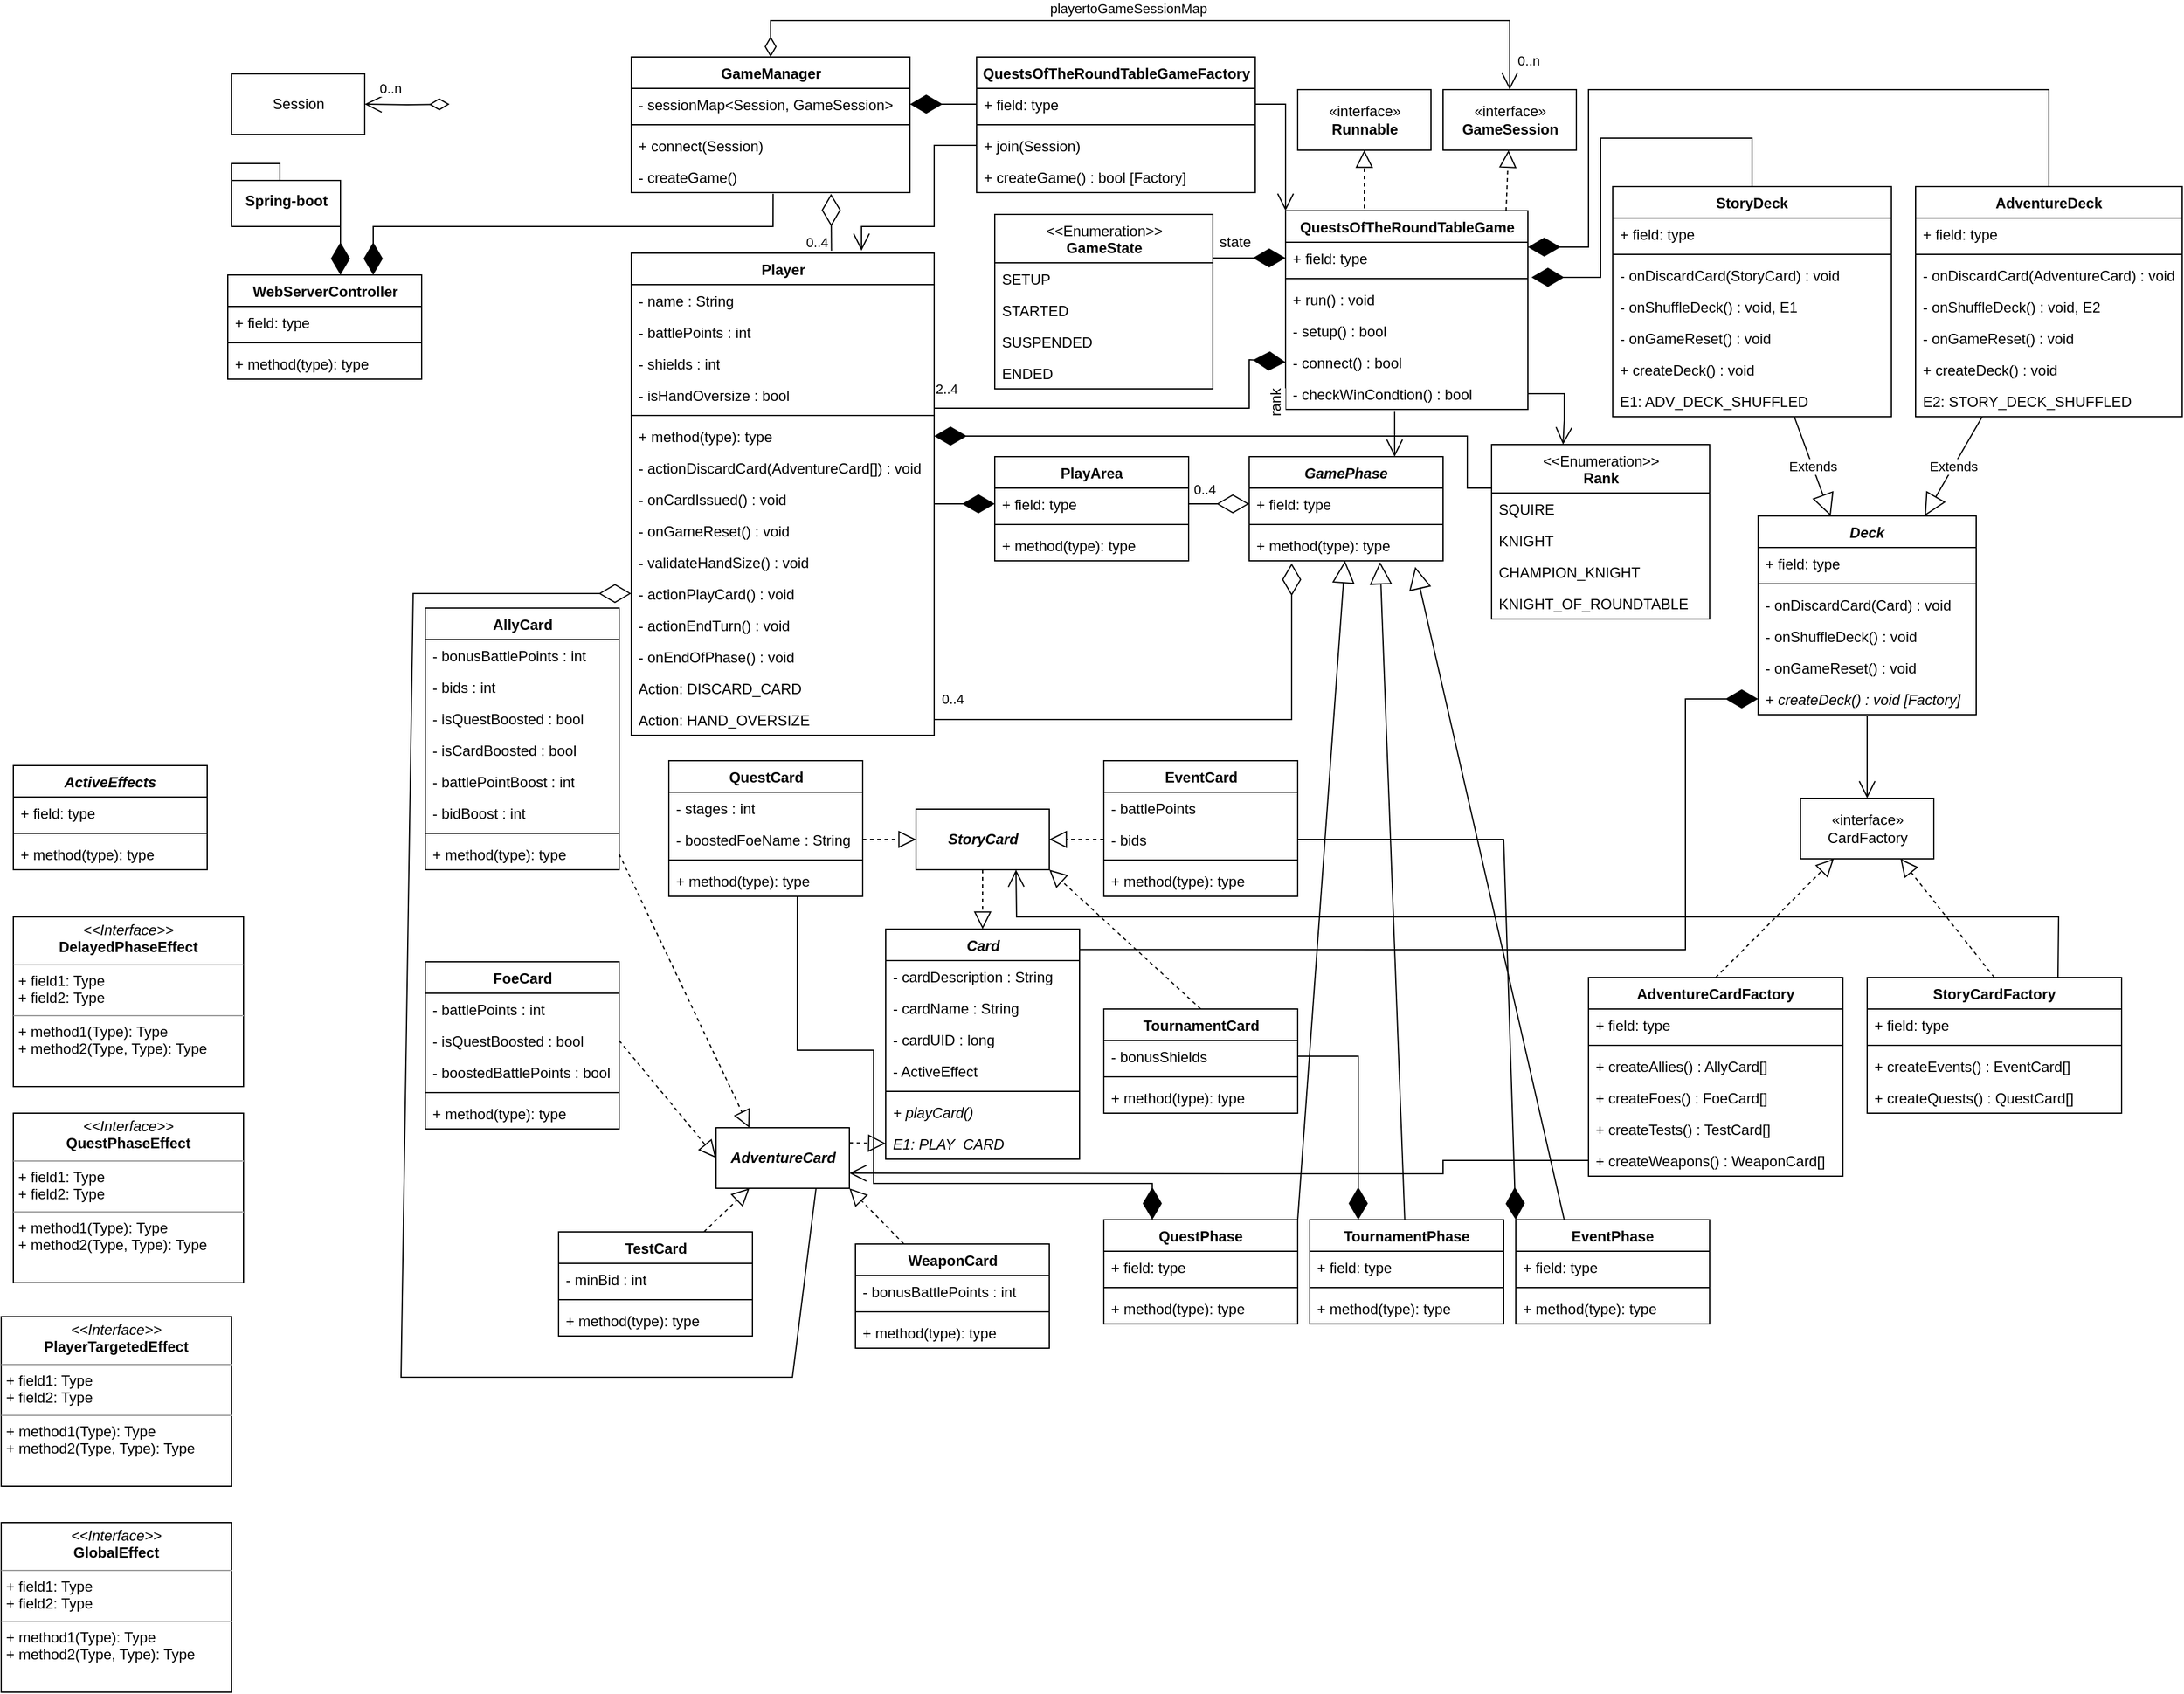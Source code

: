<mxfile version="16.5.1" type="device"><diagram name="Page-1" id="9f46799a-70d6-7492-0946-bef42562c5a5"><mxGraphModel dx="3162" dy="1225" grid="1" gridSize="10" guides="1" tooltips="1" connect="1" arrows="1" fold="1" page="1" pageScale="1" pageWidth="1100" pageHeight="850" background="none" math="0" shadow="0"><root><mxCell id="0"/><mxCell id="1" parent="0"/><mxCell id="reAg6jAbHqgsZsbIdm9J-10" value="Deck" style="swimlane;fontStyle=3;align=center;verticalAlign=top;childLayout=stackLayout;horizontal=1;startSize=26;horizontalStack=0;resizeParent=1;resizeParentMax=0;resizeLast=0;collapsible=1;marginBottom=0;" parent="1" vertex="1"><mxGeometry x="420" y="439" width="180" height="164" as="geometry"/></mxCell><mxCell id="reAg6jAbHqgsZsbIdm9J-11" value="+ field: type" style="text;strokeColor=none;fillColor=none;align=left;verticalAlign=top;spacingLeft=4;spacingRight=4;overflow=hidden;rotatable=0;points=[[0,0.5],[1,0.5]];portConstraint=eastwest;" parent="reAg6jAbHqgsZsbIdm9J-10" vertex="1"><mxGeometry y="26" width="180" height="26" as="geometry"/></mxCell><mxCell id="reAg6jAbHqgsZsbIdm9J-12" value="" style="line;strokeWidth=1;fillColor=none;align=left;verticalAlign=middle;spacingTop=-1;spacingLeft=3;spacingRight=3;rotatable=0;labelPosition=right;points=[];portConstraint=eastwest;" parent="reAg6jAbHqgsZsbIdm9J-10" vertex="1"><mxGeometry y="52" width="180" height="8" as="geometry"/></mxCell><mxCell id="reAg6jAbHqgsZsbIdm9J-13" value="- onDiscardCard(Card) : void" style="text;strokeColor=none;fillColor=none;align=left;verticalAlign=top;spacingLeft=4;spacingRight=4;overflow=hidden;rotatable=0;points=[[0,0.5],[1,0.5]];portConstraint=eastwest;" parent="reAg6jAbHqgsZsbIdm9J-10" vertex="1"><mxGeometry y="60" width="180" height="26" as="geometry"/></mxCell><mxCell id="reAg6jAbHqgsZsbIdm9J-17" value="- onShuffleDeck() : void" style="text;strokeColor=none;fillColor=none;align=left;verticalAlign=top;spacingLeft=4;spacingRight=4;overflow=hidden;rotatable=0;points=[[0,0.5],[1,0.5]];portConstraint=eastwest;" parent="reAg6jAbHqgsZsbIdm9J-10" vertex="1"><mxGeometry y="86" width="180" height="26" as="geometry"/></mxCell><mxCell id="reAg6jAbHqgsZsbIdm9J-18" value="- onGameReset() : void" style="text;strokeColor=none;fillColor=none;align=left;verticalAlign=top;spacingLeft=4;spacingRight=4;overflow=hidden;rotatable=0;points=[[0,0.5],[1,0.5]];portConstraint=eastwest;" parent="reAg6jAbHqgsZsbIdm9J-10" vertex="1"><mxGeometry y="112" width="180" height="26" as="geometry"/></mxCell><mxCell id="reAg6jAbHqgsZsbIdm9J-136" value="+ createDeck() : void [Factory]" style="text;strokeColor=none;fillColor=none;align=left;verticalAlign=top;spacingLeft=4;spacingRight=4;overflow=hidden;rotatable=0;points=[[0,0.5],[1,0.5]];portConstraint=eastwest;fontStyle=2" parent="reAg6jAbHqgsZsbIdm9J-10" vertex="1"><mxGeometry y="138" width="180" height="26" as="geometry"/></mxCell><mxCell id="reAg6jAbHqgsZsbIdm9J-117" value="&amp;lt;&amp;lt;Enumeration&amp;gt;&amp;gt;&lt;br&gt;&lt;b&gt;GameState&lt;/b&gt;" style="swimlane;fontStyle=0;align=center;verticalAlign=top;childLayout=stackLayout;horizontal=1;startSize=40;horizontalStack=0;resizeParent=1;resizeParentMax=0;resizeLast=0;collapsible=1;marginBottom=0;strokeColor=default;html=1;" parent="1" vertex="1"><mxGeometry x="-210" y="190" width="180" height="144" as="geometry"/></mxCell><mxCell id="reAg6jAbHqgsZsbIdm9J-118" value="SETUP" style="text;strokeColor=none;fillColor=none;align=left;verticalAlign=top;spacingLeft=4;spacingRight=4;overflow=hidden;rotatable=0;points=[[0,0.5],[1,0.5]];portConstraint=eastwest;" parent="reAg6jAbHqgsZsbIdm9J-117" vertex="1"><mxGeometry y="40" width="180" height="26" as="geometry"/></mxCell><mxCell id="reAg6jAbHqgsZsbIdm9J-119" value="STARTED" style="text;strokeColor=none;fillColor=none;align=left;verticalAlign=top;spacingLeft=4;spacingRight=4;overflow=hidden;rotatable=0;points=[[0,0.5],[1,0.5]];portConstraint=eastwest;" parent="reAg6jAbHqgsZsbIdm9J-117" vertex="1"><mxGeometry y="66" width="180" height="26" as="geometry"/></mxCell><mxCell id="reAg6jAbHqgsZsbIdm9J-187" value="SUSPENDED" style="text;strokeColor=none;fillColor=none;align=left;verticalAlign=top;spacingLeft=4;spacingRight=4;overflow=hidden;rotatable=0;points=[[0,0.5],[1,0.5]];portConstraint=eastwest;" parent="reAg6jAbHqgsZsbIdm9J-117" vertex="1"><mxGeometry y="92" width="180" height="26" as="geometry"/></mxCell><mxCell id="reAg6jAbHqgsZsbIdm9J-186" value="ENDED" style="text;strokeColor=none;fillColor=none;align=left;verticalAlign=top;spacingLeft=4;spacingRight=4;overflow=hidden;rotatable=0;points=[[0,0.5],[1,0.5]];portConstraint=eastwest;" parent="reAg6jAbHqgsZsbIdm9J-117" vertex="1"><mxGeometry y="118" width="180" height="26" as="geometry"/></mxCell><mxCell id="reAg6jAbHqgsZsbIdm9J-138" value="StoryDeck" style="swimlane;fontStyle=1;align=center;verticalAlign=top;childLayout=stackLayout;horizontal=1;startSize=26;horizontalStack=0;resizeParent=1;resizeParentMax=0;resizeLast=0;collapsible=1;marginBottom=0;" parent="1" vertex="1"><mxGeometry x="300" y="167" width="230" height="190" as="geometry"/></mxCell><mxCell id="reAg6jAbHqgsZsbIdm9J-139" value="+ field: type" style="text;strokeColor=none;fillColor=none;align=left;verticalAlign=top;spacingLeft=4;spacingRight=4;overflow=hidden;rotatable=0;points=[[0,0.5],[1,0.5]];portConstraint=eastwest;" parent="reAg6jAbHqgsZsbIdm9J-138" vertex="1"><mxGeometry y="26" width="230" height="26" as="geometry"/></mxCell><mxCell id="reAg6jAbHqgsZsbIdm9J-140" value="" style="line;strokeWidth=1;fillColor=none;align=left;verticalAlign=middle;spacingTop=-1;spacingLeft=3;spacingRight=3;rotatable=0;labelPosition=right;points=[];portConstraint=eastwest;" parent="reAg6jAbHqgsZsbIdm9J-138" vertex="1"><mxGeometry y="52" width="230" height="8" as="geometry"/></mxCell><mxCell id="reAg6jAbHqgsZsbIdm9J-141" value="- onDiscardCard(StoryCard) : void" style="text;strokeColor=none;fillColor=none;align=left;verticalAlign=top;spacingLeft=4;spacingRight=4;overflow=hidden;rotatable=0;points=[[0,0.5],[1,0.5]];portConstraint=eastwest;" parent="reAg6jAbHqgsZsbIdm9J-138" vertex="1"><mxGeometry y="60" width="230" height="26" as="geometry"/></mxCell><mxCell id="reAg6jAbHqgsZsbIdm9J-142" value="- onShuffleDeck() : void, E1" style="text;strokeColor=none;fillColor=none;align=left;verticalAlign=top;spacingLeft=4;spacingRight=4;overflow=hidden;rotatable=0;points=[[0,0.5],[1,0.5]];portConstraint=eastwest;" parent="reAg6jAbHqgsZsbIdm9J-138" vertex="1"><mxGeometry y="86" width="230" height="26" as="geometry"/></mxCell><mxCell id="reAg6jAbHqgsZsbIdm9J-143" value="- onGameReset() : void" style="text;strokeColor=none;fillColor=none;align=left;verticalAlign=top;spacingLeft=4;spacingRight=4;overflow=hidden;rotatable=0;points=[[0,0.5],[1,0.5]];portConstraint=eastwest;" parent="reAg6jAbHqgsZsbIdm9J-138" vertex="1"><mxGeometry y="112" width="230" height="26" as="geometry"/></mxCell><mxCell id="reAg6jAbHqgsZsbIdm9J-144" value="+ createDeck() : void" style="text;strokeColor=none;fillColor=none;align=left;verticalAlign=top;spacingLeft=4;spacingRight=4;overflow=hidden;rotatable=0;points=[[0,0.5],[1,0.5]];portConstraint=eastwest;" parent="reAg6jAbHqgsZsbIdm9J-138" vertex="1"><mxGeometry y="138" width="230" height="26" as="geometry"/></mxCell><mxCell id="reAg6jAbHqgsZsbIdm9J-159" value="E1: ADV_DECK_SHUFFLED" style="text;strokeColor=none;fillColor=none;align=left;verticalAlign=top;spacingLeft=4;spacingRight=4;overflow=hidden;rotatable=0;points=[[0,0.5],[1,0.5]];portConstraint=eastwest;" parent="reAg6jAbHqgsZsbIdm9J-138" vertex="1"><mxGeometry y="164" width="230" height="26" as="geometry"/></mxCell><mxCell id="reAg6jAbHqgsZsbIdm9J-147" value="AdventureDeck" style="swimlane;fontStyle=1;align=center;verticalAlign=top;childLayout=stackLayout;horizontal=1;startSize=26;horizontalStack=0;resizeParent=1;resizeParentMax=0;resizeLast=0;collapsible=1;marginBottom=0;" parent="1" vertex="1"><mxGeometry x="550" y="167" width="220" height="190" as="geometry"/></mxCell><mxCell id="reAg6jAbHqgsZsbIdm9J-148" value="+ field: type" style="text;strokeColor=none;fillColor=none;align=left;verticalAlign=top;spacingLeft=4;spacingRight=4;overflow=hidden;rotatable=0;points=[[0,0.5],[1,0.5]];portConstraint=eastwest;" parent="reAg6jAbHqgsZsbIdm9J-147" vertex="1"><mxGeometry y="26" width="220" height="26" as="geometry"/></mxCell><mxCell id="reAg6jAbHqgsZsbIdm9J-149" value="" style="line;strokeWidth=1;fillColor=none;align=left;verticalAlign=middle;spacingTop=-1;spacingLeft=3;spacingRight=3;rotatable=0;labelPosition=right;points=[];portConstraint=eastwest;" parent="reAg6jAbHqgsZsbIdm9J-147" vertex="1"><mxGeometry y="52" width="220" height="8" as="geometry"/></mxCell><mxCell id="reAg6jAbHqgsZsbIdm9J-150" value="- onDiscardCard(AdventureCard) : void" style="text;strokeColor=none;fillColor=none;align=left;verticalAlign=top;spacingLeft=4;spacingRight=4;overflow=hidden;rotatable=0;points=[[0,0.5],[1,0.5]];portConstraint=eastwest;" parent="reAg6jAbHqgsZsbIdm9J-147" vertex="1"><mxGeometry y="60" width="220" height="26" as="geometry"/></mxCell><mxCell id="reAg6jAbHqgsZsbIdm9J-151" value="- onShuffleDeck() : void, E2" style="text;strokeColor=none;fillColor=none;align=left;verticalAlign=top;spacingLeft=4;spacingRight=4;overflow=hidden;rotatable=0;points=[[0,0.5],[1,0.5]];portConstraint=eastwest;" parent="reAg6jAbHqgsZsbIdm9J-147" vertex="1"><mxGeometry y="86" width="220" height="26" as="geometry"/></mxCell><mxCell id="reAg6jAbHqgsZsbIdm9J-152" value="- onGameReset() : void" style="text;strokeColor=none;fillColor=none;align=left;verticalAlign=top;spacingLeft=4;spacingRight=4;overflow=hidden;rotatable=0;points=[[0,0.5],[1,0.5]];portConstraint=eastwest;" parent="reAg6jAbHqgsZsbIdm9J-147" vertex="1"><mxGeometry y="112" width="220" height="26" as="geometry"/></mxCell><mxCell id="reAg6jAbHqgsZsbIdm9J-153" value="+ createDeck() : void" style="text;strokeColor=none;fillColor=none;align=left;verticalAlign=top;spacingLeft=4;spacingRight=4;overflow=hidden;rotatable=0;points=[[0,0.5],[1,0.5]];portConstraint=eastwest;" parent="reAg6jAbHqgsZsbIdm9J-147" vertex="1"><mxGeometry y="138" width="220" height="26" as="geometry"/></mxCell><mxCell id="reAg6jAbHqgsZsbIdm9J-160" value="E2: STORY_DECK_SHUFFLED" style="text;strokeColor=none;fillColor=none;align=left;verticalAlign=top;spacingLeft=4;spacingRight=4;overflow=hidden;rotatable=0;points=[[0,0.5],[1,0.5]];portConstraint=eastwest;" parent="reAg6jAbHqgsZsbIdm9J-147" vertex="1"><mxGeometry y="164" width="220" height="26" as="geometry"/></mxCell><mxCell id="reAg6jAbHqgsZsbIdm9J-157" value="Extends" style="endArrow=block;endSize=16;endFill=0;html=1;rounded=0;" parent="1" source="reAg6jAbHqgsZsbIdm9J-138" target="reAg6jAbHqgsZsbIdm9J-10" edge="1"><mxGeometry width="160" relative="1" as="geometry"><mxPoint x="340" y="597" as="sourcePoint"/><mxPoint x="599.92" y="249.004" as="targetPoint"/></mxGeometry></mxCell><mxCell id="reAg6jAbHqgsZsbIdm9J-158" value="Extends" style="endArrow=block;endSize=16;endFill=0;html=1;rounded=0;" parent="1" source="reAg6jAbHqgsZsbIdm9J-147" target="reAg6jAbHqgsZsbIdm9J-10" edge="1"><mxGeometry width="160" relative="1" as="geometry"><mxPoint x="740" y="337" as="sourcePoint"/><mxPoint x="613.06" y="249.004" as="targetPoint"/></mxGeometry></mxCell><mxCell id="reAg6jAbHqgsZsbIdm9J-162" value="QuestsOfTheRoundTableGame" style="swimlane;fontStyle=1;align=center;verticalAlign=top;childLayout=stackLayout;horizontal=1;startSize=26;horizontalStack=0;resizeParent=1;resizeParentMax=0;resizeLast=0;collapsible=1;marginBottom=0;strokeColor=default;html=1;" parent="1" vertex="1"><mxGeometry x="30" y="187" width="200" height="164" as="geometry"/></mxCell><mxCell id="reAg6jAbHqgsZsbIdm9J-163" value="+ field: type" style="text;strokeColor=none;fillColor=none;align=left;verticalAlign=top;spacingLeft=4;spacingRight=4;overflow=hidden;rotatable=0;points=[[0,0.5],[1,0.5]];portConstraint=eastwest;html=1;" parent="reAg6jAbHqgsZsbIdm9J-162" vertex="1"><mxGeometry y="26" width="200" height="26" as="geometry"/></mxCell><mxCell id="reAg6jAbHqgsZsbIdm9J-164" value="" style="line;strokeWidth=1;fillColor=none;align=left;verticalAlign=middle;spacingTop=-1;spacingLeft=3;spacingRight=3;rotatable=0;labelPosition=right;points=[];portConstraint=eastwest;html=1;" parent="reAg6jAbHqgsZsbIdm9J-162" vertex="1"><mxGeometry y="52" width="200" height="8" as="geometry"/></mxCell><mxCell id="reAg6jAbHqgsZsbIdm9J-165" value="+ run() : void" style="text;strokeColor=none;fillColor=none;align=left;verticalAlign=top;spacingLeft=4;spacingRight=4;overflow=hidden;rotatable=0;points=[[0,0.5],[1,0.5]];portConstraint=eastwest;html=1;" parent="reAg6jAbHqgsZsbIdm9J-162" vertex="1"><mxGeometry y="60" width="200" height="26" as="geometry"/></mxCell><mxCell id="reAg6jAbHqgsZsbIdm9J-180" value="- setup() : bool" style="text;strokeColor=none;fillColor=none;align=left;verticalAlign=top;spacingLeft=4;spacingRight=4;overflow=hidden;rotatable=0;points=[[0,0.5],[1,0.5]];portConstraint=eastwest;html=1;" parent="reAg6jAbHqgsZsbIdm9J-162" vertex="1"><mxGeometry y="86" width="200" height="26" as="geometry"/></mxCell><mxCell id="reAg6jAbHqgsZsbIdm9J-181" value="- connect() : bool" style="text;strokeColor=none;fillColor=none;align=left;verticalAlign=top;spacingLeft=4;spacingRight=4;overflow=hidden;rotatable=0;points=[[0,0.5],[1,0.5]];portConstraint=eastwest;html=1;" parent="reAg6jAbHqgsZsbIdm9J-162" vertex="1"><mxGeometry y="112" width="200" height="26" as="geometry"/></mxCell><mxCell id="reAg6jAbHqgsZsbIdm9J-171" value="- checkWinCondtion() : bool" style="text;strokeColor=none;fillColor=none;align=left;verticalAlign=top;spacingLeft=4;spacingRight=4;overflow=hidden;rotatable=0;points=[[0,0.5],[1,0.5]];portConstraint=eastwest;html=1;" parent="reAg6jAbHqgsZsbIdm9J-162" vertex="1"><mxGeometry y="138" width="200" height="26" as="geometry"/></mxCell><mxCell id="reAg6jAbHqgsZsbIdm9J-166" value="«interface»&lt;br&gt;&lt;b&gt;Runnable&lt;/b&gt;" style="html=1;strokeColor=default;" parent="1" vertex="1"><mxGeometry x="40" y="87" width="110" height="50" as="geometry"/></mxCell><mxCell id="reAg6jAbHqgsZsbIdm9J-167" value="" style="endArrow=block;dashed=1;endFill=0;endSize=12;html=1;rounded=0;exitX=0.325;exitY=-0.012;exitDx=0;exitDy=0;exitPerimeter=0;" parent="1" source="reAg6jAbHqgsZsbIdm9J-162" target="reAg6jAbHqgsZsbIdm9J-166" edge="1"><mxGeometry width="160" relative="1" as="geometry"><mxPoint x="60" y="369" as="sourcePoint"/><mxPoint x="220" y="369" as="targetPoint"/></mxGeometry></mxCell><mxCell id="reAg6jAbHqgsZsbIdm9J-168" value="" style="endArrow=diamondThin;endFill=1;endSize=24;html=1;rounded=0;exitX=0.5;exitY=0;exitDx=0;exitDy=0;entryX=1.015;entryY=1.115;entryDx=0;entryDy=0;entryPerimeter=0;" parent="1" source="reAg6jAbHqgsZsbIdm9J-138" target="reAg6jAbHqgsZsbIdm9J-163" edge="1"><mxGeometry width="160" relative="1" as="geometry"><mxPoint x="100" y="467" as="sourcePoint"/><mxPoint x="260" y="467" as="targetPoint"/><Array as="points"><mxPoint x="415" y="127"/><mxPoint x="290" y="127"/><mxPoint x="290" y="242"/></Array></mxGeometry></mxCell><mxCell id="reAg6jAbHqgsZsbIdm9J-169" value="" style="endArrow=diamondThin;endFill=1;endSize=24;html=1;rounded=0;" parent="1" source="reAg6jAbHqgsZsbIdm9J-147" edge="1"><mxGeometry width="160" relative="1" as="geometry"><mxPoint x="90" y="467" as="sourcePoint"/><mxPoint x="230" y="217" as="targetPoint"/><Array as="points"><mxPoint x="660" y="87"/><mxPoint x="280" y="87"/><mxPoint x="280" y="217"/></Array></mxGeometry></mxCell><mxCell id="reAg6jAbHqgsZsbIdm9J-173" value="QuestsOfTheRoundTableGameFactory" style="swimlane;fontStyle=1;align=center;verticalAlign=top;childLayout=stackLayout;horizontal=1;startSize=26;horizontalStack=0;resizeParent=1;resizeParentMax=0;resizeLast=0;collapsible=1;marginBottom=0;strokeColor=default;html=1;" parent="1" vertex="1"><mxGeometry x="-225" y="60" width="230" height="112" as="geometry"/></mxCell><mxCell id="reAg6jAbHqgsZsbIdm9J-174" value="+ field: type" style="text;strokeColor=none;fillColor=none;align=left;verticalAlign=top;spacingLeft=4;spacingRight=4;overflow=hidden;rotatable=0;points=[[0,0.5],[1,0.5]];portConstraint=eastwest;html=1;" parent="reAg6jAbHqgsZsbIdm9J-173" vertex="1"><mxGeometry y="26" width="230" height="26" as="geometry"/></mxCell><mxCell id="reAg6jAbHqgsZsbIdm9J-175" value="" style="line;strokeWidth=1;fillColor=none;align=left;verticalAlign=middle;spacingTop=-1;spacingLeft=3;spacingRight=3;rotatable=0;labelPosition=right;points=[];portConstraint=eastwest;html=1;" parent="reAg6jAbHqgsZsbIdm9J-173" vertex="1"><mxGeometry y="52" width="230" height="8" as="geometry"/></mxCell><mxCell id="reAg6jAbHqgsZsbIdm9J-176" value="+ join(Session)" style="text;strokeColor=none;fillColor=none;align=left;verticalAlign=top;spacingLeft=4;spacingRight=4;overflow=hidden;rotatable=0;points=[[0,0.5],[1,0.5]];portConstraint=eastwest;html=1;" parent="reAg6jAbHqgsZsbIdm9J-173" vertex="1"><mxGeometry y="60" width="230" height="26" as="geometry"/></mxCell><mxCell id="reAg6jAbHqgsZsbIdm9J-177" value="+ createGame() : bool [Factory]" style="text;strokeColor=none;fillColor=none;align=left;verticalAlign=top;spacingLeft=4;spacingRight=4;overflow=hidden;rotatable=0;points=[[0,0.5],[1,0.5]];portConstraint=eastwest;html=1;" parent="reAg6jAbHqgsZsbIdm9J-173" vertex="1"><mxGeometry y="86" width="230" height="26" as="geometry"/></mxCell><mxCell id="reAg6jAbHqgsZsbIdm9J-188" value="" style="endArrow=diamondThin;endFill=1;endSize=24;html=1;rounded=0;exitX=1;exitY=0.25;exitDx=0;exitDy=0;entryX=0;entryY=0.5;entryDx=0;entryDy=0;" parent="1" source="reAg6jAbHqgsZsbIdm9J-117" target="reAg6jAbHqgsZsbIdm9J-163" edge="1"><mxGeometry width="160" relative="1" as="geometry"><mxPoint x="-50" y="307" as="sourcePoint"/><mxPoint y="257" as="targetPoint"/></mxGeometry></mxCell><mxCell id="reAg6jAbHqgsZsbIdm9J-266" value="state" style="edgeLabel;html=1;align=center;verticalAlign=middle;resizable=0;points=[];fontSize=12;" parent="reAg6jAbHqgsZsbIdm9J-188" vertex="1" connectable="0"><mxGeometry x="-0.4" y="-1" relative="1" as="geometry"><mxPoint y="-14" as="offset"/></mxGeometry></mxCell><mxCell id="reAg6jAbHqgsZsbIdm9J-192" value="" style="endArrow=open;endFill=1;endSize=12;html=1;rounded=0;entryX=0;entryY=0;entryDx=0;entryDy=0;exitX=1;exitY=0.5;exitDx=0;exitDy=0;" parent="1" source="reAg6jAbHqgsZsbIdm9J-174" target="reAg6jAbHqgsZsbIdm9J-162" edge="1"><mxGeometry width="160" relative="1" as="geometry"><mxPoint x="-170" y="400" as="sourcePoint"/><mxPoint x="-10" y="400" as="targetPoint"/><Array as="points"><mxPoint x="30" y="99"/></Array></mxGeometry></mxCell><mxCell id="reAg6jAbHqgsZsbIdm9J-193" value="GameManager" style="swimlane;fontStyle=1;align=center;verticalAlign=top;childLayout=stackLayout;horizontal=1;startSize=26;horizontalStack=0;resizeParent=1;resizeParentMax=0;resizeLast=0;collapsible=1;marginBottom=0;strokeColor=default;html=1;" parent="1" vertex="1"><mxGeometry x="-510" y="60" width="230" height="112" as="geometry"/></mxCell><mxCell id="reAg6jAbHqgsZsbIdm9J-194" value="- sessionMap&amp;lt;Session, GameSession&amp;gt;" style="text;strokeColor=none;fillColor=none;align=left;verticalAlign=top;spacingLeft=4;spacingRight=4;overflow=hidden;rotatable=0;points=[[0,0.5],[1,0.5]];portConstraint=eastwest;html=1;" parent="reAg6jAbHqgsZsbIdm9J-193" vertex="1"><mxGeometry y="26" width="230" height="26" as="geometry"/></mxCell><mxCell id="reAg6jAbHqgsZsbIdm9J-195" value="" style="line;strokeWidth=1;fillColor=none;align=left;verticalAlign=middle;spacingTop=-1;spacingLeft=3;spacingRight=3;rotatable=0;labelPosition=right;points=[];portConstraint=eastwest;html=1;" parent="reAg6jAbHqgsZsbIdm9J-193" vertex="1"><mxGeometry y="52" width="230" height="8" as="geometry"/></mxCell><mxCell id="reAg6jAbHqgsZsbIdm9J-196" value="+ connect(Session)" style="text;strokeColor=none;fillColor=none;align=left;verticalAlign=top;spacingLeft=4;spacingRight=4;overflow=hidden;rotatable=0;points=[[0,0.5],[1,0.5]];portConstraint=eastwest;html=1;" parent="reAg6jAbHqgsZsbIdm9J-193" vertex="1"><mxGeometry y="60" width="230" height="26" as="geometry"/></mxCell><mxCell id="reAg6jAbHqgsZsbIdm9J-205" value="- createGame()" style="text;strokeColor=none;fillColor=none;align=left;verticalAlign=top;spacingLeft=4;spacingRight=4;overflow=hidden;rotatable=0;points=[[0,0.5],[1,0.5]];portConstraint=eastwest;html=1;" parent="reAg6jAbHqgsZsbIdm9J-193" vertex="1"><mxGeometry y="86" width="230" height="26" as="geometry"/></mxCell><mxCell id="reAg6jAbHqgsZsbIdm9J-197" value="«interface»&lt;br&gt;&lt;b&gt;GameSession&lt;/b&gt;" style="html=1;strokeColor=default;" parent="1" vertex="1"><mxGeometry x="160" y="87" width="110" height="50" as="geometry"/></mxCell><mxCell id="reAg6jAbHqgsZsbIdm9J-198" value="" style="endArrow=block;dashed=1;endFill=0;endSize=12;html=1;rounded=0;exitX=0.91;exitY=0;exitDx=0;exitDy=0;exitPerimeter=0;" parent="1" source="reAg6jAbHqgsZsbIdm9J-162" target="reAg6jAbHqgsZsbIdm9J-197" edge="1"><mxGeometry width="160" relative="1" as="geometry"><mxPoint x="215" y="160" as="sourcePoint"/><mxPoint x="180" y="140" as="targetPoint"/></mxGeometry></mxCell><mxCell id="reAg6jAbHqgsZsbIdm9J-200" value="playertoGameSessionMap" style="endArrow=open;html=1;endSize=12;startArrow=diamondThin;startSize=14;startFill=0;edgeStyle=orthogonalEdgeStyle;rounded=0;exitX=0.5;exitY=0;exitDx=0;exitDy=0;entryX=0.5;entryY=0;entryDx=0;entryDy=0;" parent="1" source="reAg6jAbHqgsZsbIdm9J-193" target="reAg6jAbHqgsZsbIdm9J-197" edge="1"><mxGeometry x="-0.067" y="10" relative="1" as="geometry"><mxPoint x="-170" y="30" as="sourcePoint"/><mxPoint x="-10" y="30" as="targetPoint"/><Array as="points"><mxPoint x="-395" y="30"/><mxPoint x="215" y="30"/></Array><mxPoint as="offset"/></mxGeometry></mxCell><mxCell id="reAg6jAbHqgsZsbIdm9J-202" value="0..n" style="edgeLabel;resizable=0;html=1;align=right;verticalAlign=top;strokeColor=default;" parent="reAg6jAbHqgsZsbIdm9J-200" connectable="0" vertex="1"><mxGeometry x="1" relative="1" as="geometry"><mxPoint x="25" y="-37" as="offset"/></mxGeometry></mxCell><mxCell id="reAg6jAbHqgsZsbIdm9J-204" value="" style="endArrow=diamondThin;endFill=1;endSize=24;html=1;rounded=0;entryX=1;entryY=0.5;entryDx=0;entryDy=0;exitX=0;exitY=0.5;exitDx=0;exitDy=0;" parent="1" source="reAg6jAbHqgsZsbIdm9J-174" target="reAg6jAbHqgsZsbIdm9J-194" edge="1"><mxGeometry width="160" relative="1" as="geometry"><mxPoint x="-500" y="360" as="sourcePoint"/><mxPoint x="-340" y="360" as="targetPoint"/></mxGeometry></mxCell><mxCell id="reAg6jAbHqgsZsbIdm9J-206" value="Session" style="html=1;strokeColor=default;" parent="1" vertex="1"><mxGeometry x="-840" y="74" width="110" height="50" as="geometry"/></mxCell><mxCell id="reAg6jAbHqgsZsbIdm9J-207" value="" style="endArrow=open;html=1;endSize=12;startArrow=diamondThin;startSize=14;startFill=0;edgeStyle=orthogonalEdgeStyle;align=left;verticalAlign=bottom;rounded=0;entryX=1;entryY=0.5;entryDx=0;entryDy=0;" parent="1" target="reAg6jAbHqgsZsbIdm9J-206" edge="1"><mxGeometry x="-1" y="21" relative="1" as="geometry"><mxPoint x="-660" y="99" as="sourcePoint"/><mxPoint x="-550" y="280" as="targetPoint"/><Array as="points"/><mxPoint as="offset"/></mxGeometry></mxCell><mxCell id="reAg6jAbHqgsZsbIdm9J-211" value="0..n" style="edgeLabel;html=1;align=center;verticalAlign=middle;resizable=0;points=[];" parent="reAg6jAbHqgsZsbIdm9J-207" vertex="1" connectable="0"><mxGeometry x="0.22" relative="1" as="geometry"><mxPoint x="-7" y="-13" as="offset"/></mxGeometry></mxCell><mxCell id="reAg6jAbHqgsZsbIdm9J-212" value="WebServerController" style="swimlane;fontStyle=1;align=center;verticalAlign=top;childLayout=stackLayout;horizontal=1;startSize=26;horizontalStack=0;resizeParent=1;resizeParentMax=0;resizeLast=0;collapsible=1;marginBottom=0;strokeColor=default;html=1;" parent="1" vertex="1"><mxGeometry x="-843" y="240" width="160" height="86" as="geometry"/></mxCell><mxCell id="reAg6jAbHqgsZsbIdm9J-213" value="+ field: type" style="text;strokeColor=none;fillColor=none;align=left;verticalAlign=top;spacingLeft=4;spacingRight=4;overflow=hidden;rotatable=0;points=[[0,0.5],[1,0.5]];portConstraint=eastwest;html=1;" parent="reAg6jAbHqgsZsbIdm9J-212" vertex="1"><mxGeometry y="26" width="160" height="26" as="geometry"/></mxCell><mxCell id="reAg6jAbHqgsZsbIdm9J-214" value="" style="line;strokeWidth=1;fillColor=none;align=left;verticalAlign=middle;spacingTop=-1;spacingLeft=3;spacingRight=3;rotatable=0;labelPosition=right;points=[];portConstraint=eastwest;html=1;" parent="reAg6jAbHqgsZsbIdm9J-212" vertex="1"><mxGeometry y="52" width="160" height="8" as="geometry"/></mxCell><mxCell id="reAg6jAbHqgsZsbIdm9J-215" value="+ method(type): type" style="text;strokeColor=none;fillColor=none;align=left;verticalAlign=top;spacingLeft=4;spacingRight=4;overflow=hidden;rotatable=0;points=[[0,0.5],[1,0.5]];portConstraint=eastwest;html=1;" parent="reAg6jAbHqgsZsbIdm9J-212" vertex="1"><mxGeometry y="60" width="160" height="26" as="geometry"/></mxCell><mxCell id="reAg6jAbHqgsZsbIdm9J-216" value="" style="endArrow=diamondThin;endFill=1;endSize=24;html=1;rounded=0;entryX=0.75;entryY=0;entryDx=0;entryDy=0;exitX=0.509;exitY=1.038;exitDx=0;exitDy=0;exitPerimeter=0;" parent="1" source="reAg6jAbHqgsZsbIdm9J-205" target="reAg6jAbHqgsZsbIdm9J-212" edge="1"><mxGeometry width="160" relative="1" as="geometry"><mxPoint x="-490" y="420" as="sourcePoint"/><mxPoint x="-330" y="420" as="targetPoint"/><Array as="points"><mxPoint x="-393" y="200"/><mxPoint x="-723" y="200"/></Array></mxGeometry></mxCell><mxCell id="reAg6jAbHqgsZsbIdm9J-217" value="Spring-boot" style="shape=folder;fontStyle=1;spacingTop=10;tabWidth=40;tabHeight=14;tabPosition=left;html=1;strokeColor=default;" parent="1" vertex="1"><mxGeometry x="-840" y="148" width="90" height="52" as="geometry"/></mxCell><mxCell id="reAg6jAbHqgsZsbIdm9J-218" value="" style="endArrow=diamondThin;endFill=1;endSize=24;html=1;rounded=0;exitX=0;exitY=0;exitDx=90;exitDy=33;exitPerimeter=0;" parent="1" source="reAg6jAbHqgsZsbIdm9J-217" edge="1"><mxGeometry width="160" relative="1" as="geometry"><mxPoint x="-1020" y="370" as="sourcePoint"/><mxPoint x="-750" y="240" as="targetPoint"/></mxGeometry></mxCell><mxCell id="reAg6jAbHqgsZsbIdm9J-223" value="&lt;i&gt;Card&lt;/i&gt;" style="swimlane;fontStyle=1;align=center;verticalAlign=top;childLayout=stackLayout;horizontal=1;startSize=26;horizontalStack=0;resizeParent=1;resizeParentMax=0;resizeLast=0;collapsible=1;marginBottom=0;strokeColor=default;html=1;" parent="1" vertex="1"><mxGeometry x="-300" y="780" width="160" height="190" as="geometry"/></mxCell><mxCell id="ZFq-_sCrPwaBOP7lPGEa-29" value="- cardDescription : String" style="text;strokeColor=none;fillColor=none;align=left;verticalAlign=top;spacingLeft=4;spacingRight=4;overflow=hidden;rotatable=0;points=[[0,0.5],[1,0.5]];portConstraint=eastwest;html=1;" parent="reAg6jAbHqgsZsbIdm9J-223" vertex="1"><mxGeometry y="26" width="160" height="26" as="geometry"/></mxCell><mxCell id="ZFq-_sCrPwaBOP7lPGEa-28" value="- cardName : String" style="text;strokeColor=none;fillColor=none;align=left;verticalAlign=top;spacingLeft=4;spacingRight=4;overflow=hidden;rotatable=0;points=[[0,0.5],[1,0.5]];portConstraint=eastwest;html=1;" parent="reAg6jAbHqgsZsbIdm9J-223" vertex="1"><mxGeometry y="52" width="160" height="26" as="geometry"/></mxCell><mxCell id="reAg6jAbHqgsZsbIdm9J-224" value="- cardUID : long" style="text;strokeColor=none;fillColor=none;align=left;verticalAlign=top;spacingLeft=4;spacingRight=4;overflow=hidden;rotatable=0;points=[[0,0.5],[1,0.5]];portConstraint=eastwest;html=1;" parent="reAg6jAbHqgsZsbIdm9J-223" vertex="1"><mxGeometry y="78" width="160" height="26" as="geometry"/></mxCell><mxCell id="ZFq-_sCrPwaBOP7lPGEa-23" value="- ActiveEffect" style="text;strokeColor=none;fillColor=none;align=left;verticalAlign=top;spacingLeft=4;spacingRight=4;overflow=hidden;rotatable=0;points=[[0,0.5],[1,0.5]];portConstraint=eastwest;html=1;" parent="reAg6jAbHqgsZsbIdm9J-223" vertex="1"><mxGeometry y="104" width="160" height="26" as="geometry"/></mxCell><mxCell id="reAg6jAbHqgsZsbIdm9J-225" value="" style="line;strokeWidth=1;fillColor=none;align=left;verticalAlign=middle;spacingTop=-1;spacingLeft=3;spacingRight=3;rotatable=0;labelPosition=right;points=[];portConstraint=eastwest;html=1;" parent="reAg6jAbHqgsZsbIdm9J-223" vertex="1"><mxGeometry y="130" width="160" height="8" as="geometry"/></mxCell><mxCell id="reAg6jAbHqgsZsbIdm9J-226" value="+ playCard()" style="text;strokeColor=none;fillColor=none;align=left;verticalAlign=top;spacingLeft=4;spacingRight=4;overflow=hidden;rotatable=0;points=[[0,0.5],[1,0.5]];portConstraint=eastwest;html=1;fontStyle=2" parent="reAg6jAbHqgsZsbIdm9J-223" vertex="1"><mxGeometry y="138" width="160" height="26" as="geometry"/></mxCell><mxCell id="ZFq-_sCrPwaBOP7lPGEa-26" value="E1: PLAY_CARD" style="text;strokeColor=none;fillColor=none;align=left;verticalAlign=top;spacingLeft=4;spacingRight=4;overflow=hidden;rotatable=0;points=[[0,0.5],[1,0.5]];portConstraint=eastwest;html=1;fontStyle=2" parent="reAg6jAbHqgsZsbIdm9J-223" vertex="1"><mxGeometry y="164" width="160" height="26" as="geometry"/></mxCell><mxCell id="reAg6jAbHqgsZsbIdm9J-231" value="QuestCard" style="swimlane;fontStyle=1;align=center;verticalAlign=top;childLayout=stackLayout;horizontal=1;startSize=26;horizontalStack=0;resizeParent=1;resizeParentMax=0;resizeLast=0;collapsible=1;marginBottom=0;strokeColor=default;html=1;" parent="1" vertex="1"><mxGeometry x="-479" y="641" width="160" height="112" as="geometry"/></mxCell><mxCell id="reAg6jAbHqgsZsbIdm9J-232" value="- stages : int" style="text;strokeColor=none;fillColor=none;align=left;verticalAlign=top;spacingLeft=4;spacingRight=4;overflow=hidden;rotatable=0;points=[[0,0.5],[1,0.5]];portConstraint=eastwest;html=1;" parent="reAg6jAbHqgsZsbIdm9J-231" vertex="1"><mxGeometry y="26" width="160" height="26" as="geometry"/></mxCell><mxCell id="ZFq-_sCrPwaBOP7lPGEa-25" value="- boostedFoeName : String" style="text;strokeColor=none;fillColor=none;align=left;verticalAlign=top;spacingLeft=4;spacingRight=4;overflow=hidden;rotatable=0;points=[[0,0.5],[1,0.5]];portConstraint=eastwest;html=1;" parent="reAg6jAbHqgsZsbIdm9J-231" vertex="1"><mxGeometry y="52" width="160" height="26" as="geometry"/></mxCell><mxCell id="reAg6jAbHqgsZsbIdm9J-233" value="" style="line;strokeWidth=1;fillColor=none;align=left;verticalAlign=middle;spacingTop=-1;spacingLeft=3;spacingRight=3;rotatable=0;labelPosition=right;points=[];portConstraint=eastwest;html=1;" parent="reAg6jAbHqgsZsbIdm9J-231" vertex="1"><mxGeometry y="78" width="160" height="8" as="geometry"/></mxCell><mxCell id="reAg6jAbHqgsZsbIdm9J-234" value="+ method(type): type" style="text;strokeColor=none;fillColor=none;align=left;verticalAlign=top;spacingLeft=4;spacingRight=4;overflow=hidden;rotatable=0;points=[[0,0.5],[1,0.5]];portConstraint=eastwest;html=1;" parent="reAg6jAbHqgsZsbIdm9J-231" vertex="1"><mxGeometry y="86" width="160" height="26" as="geometry"/></mxCell><mxCell id="reAg6jAbHqgsZsbIdm9J-239" value="Player" style="swimlane;fontStyle=1;align=center;verticalAlign=top;childLayout=stackLayout;horizontal=1;startSize=26;horizontalStack=0;resizeParent=1;resizeParentMax=0;resizeLast=0;collapsible=1;marginBottom=0;strokeColor=default;html=1;" parent="1" vertex="1"><mxGeometry x="-510" y="222" width="250" height="398" as="geometry"/></mxCell><mxCell id="reAg6jAbHqgsZsbIdm9J-240" value="- name : String" style="text;strokeColor=none;fillColor=none;align=left;verticalAlign=top;spacingLeft=4;spacingRight=4;overflow=hidden;rotatable=0;points=[[0,0.5],[1,0.5]];portConstraint=eastwest;html=1;" parent="reAg6jAbHqgsZsbIdm9J-239" vertex="1"><mxGeometry y="26" width="250" height="26" as="geometry"/></mxCell><mxCell id="reAg6jAbHqgsZsbIdm9J-262" value="- battlePoints : int" style="text;strokeColor=none;fillColor=none;align=left;verticalAlign=top;spacingLeft=4;spacingRight=4;overflow=hidden;rotatable=0;points=[[0,0.5],[1,0.5]];portConstraint=eastwest;html=1;" parent="reAg6jAbHqgsZsbIdm9J-239" vertex="1"><mxGeometry y="52" width="250" height="26" as="geometry"/></mxCell><mxCell id="reAg6jAbHqgsZsbIdm9J-263" value="- shields : int" style="text;strokeColor=none;fillColor=none;align=left;verticalAlign=top;spacingLeft=4;spacingRight=4;overflow=hidden;rotatable=0;points=[[0,0.5],[1,0.5]];portConstraint=eastwest;html=1;" parent="reAg6jAbHqgsZsbIdm9J-239" vertex="1"><mxGeometry y="78" width="250" height="26" as="geometry"/></mxCell><mxCell id="78961159f06e98e8-21" value="- isHandOversize : bool" style="text;html=1;strokeColor=none;fillColor=none;align=left;verticalAlign=top;spacingLeft=4;spacingRight=4;whiteSpace=wrap;overflow=hidden;rotatable=0;points=[[0,0.5],[1,0.5]];portConstraint=eastwest;" parent="reAg6jAbHqgsZsbIdm9J-239" vertex="1"><mxGeometry y="104" width="250" height="26" as="geometry"/></mxCell><mxCell id="reAg6jAbHqgsZsbIdm9J-241" value="" style="line;strokeWidth=1;fillColor=none;align=left;verticalAlign=middle;spacingTop=-1;spacingLeft=3;spacingRight=3;rotatable=0;labelPosition=right;points=[];portConstraint=eastwest;html=1;" parent="reAg6jAbHqgsZsbIdm9J-239" vertex="1"><mxGeometry y="130" width="250" height="8" as="geometry"/></mxCell><mxCell id="reAg6jAbHqgsZsbIdm9J-242" value="+ method(type): type" style="text;strokeColor=none;fillColor=none;align=left;verticalAlign=top;spacingLeft=4;spacingRight=4;overflow=hidden;rotatable=0;points=[[0,0.5],[1,0.5]];portConstraint=eastwest;html=1;" parent="reAg6jAbHqgsZsbIdm9J-239" vertex="1"><mxGeometry y="138" width="250" height="26" as="geometry"/></mxCell><mxCell id="78961159f06e98e8-27" value="- actionDiscardCard(AdventureCard[]) : void" style="text;html=1;strokeColor=none;fillColor=none;align=left;verticalAlign=top;spacingLeft=4;spacingRight=4;whiteSpace=wrap;overflow=hidden;rotatable=0;points=[[0,0.5],[1,0.5]];portConstraint=eastwest;" parent="reAg6jAbHqgsZsbIdm9J-239" vertex="1"><mxGeometry y="164" width="250" height="26" as="geometry"/></mxCell><mxCell id="78961159f06e98e8-20" value="- onCardIssued() : void" style="text;html=1;strokeColor=none;fillColor=none;align=left;verticalAlign=top;spacingLeft=4;spacingRight=4;whiteSpace=wrap;overflow=hidden;rotatable=0;points=[[0,0.5],[1,0.5]];portConstraint=eastwest;" parent="reAg6jAbHqgsZsbIdm9J-239" vertex="1"><mxGeometry y="190" width="250" height="26" as="geometry"/></mxCell><mxCell id="reAg6jAbHqgsZsbIdm9J-19" value="- onGameReset() : void" style="text;html=1;strokeColor=none;fillColor=none;align=left;verticalAlign=top;spacingLeft=4;spacingRight=4;whiteSpace=wrap;overflow=hidden;rotatable=0;points=[[0,0.5],[1,0.5]];portConstraint=eastwest;" parent="reAg6jAbHqgsZsbIdm9J-239" vertex="1"><mxGeometry y="216" width="250" height="26" as="geometry"/></mxCell><mxCell id="reAg6jAbHqgsZsbIdm9J-2" value="- validateHandSize() : void" style="text;html=1;strokeColor=none;fillColor=none;align=left;verticalAlign=top;spacingLeft=4;spacingRight=4;whiteSpace=wrap;overflow=hidden;rotatable=0;points=[[0,0.5],[1,0.5]];portConstraint=eastwest;" parent="reAg6jAbHqgsZsbIdm9J-239" vertex="1"><mxGeometry y="242" width="250" height="26" as="geometry"/></mxCell><mxCell id="reAg6jAbHqgsZsbIdm9J-1" value="- actionPlayCard() : void" style="text;html=1;strokeColor=none;fillColor=none;align=left;verticalAlign=top;spacingLeft=4;spacingRight=4;whiteSpace=wrap;overflow=hidden;rotatable=0;points=[[0,0.5],[1,0.5]];portConstraint=eastwest;" parent="reAg6jAbHqgsZsbIdm9J-239" vertex="1"><mxGeometry y="268" width="250" height="26" as="geometry"/></mxCell><mxCell id="ZFq-_sCrPwaBOP7lPGEa-162" value="- actionEndTurn() : void" style="text;html=1;strokeColor=none;fillColor=none;align=left;verticalAlign=top;spacingLeft=4;spacingRight=4;whiteSpace=wrap;overflow=hidden;rotatable=0;points=[[0,0.5],[1,0.5]];portConstraint=eastwest;" parent="reAg6jAbHqgsZsbIdm9J-239" vertex="1"><mxGeometry y="294" width="250" height="26" as="geometry"/></mxCell><mxCell id="ZFq-_sCrPwaBOP7lPGEa-158" value="- onEndOfPhase() : void" style="text;html=1;strokeColor=none;fillColor=none;align=left;verticalAlign=top;spacingLeft=4;spacingRight=4;whiteSpace=wrap;overflow=hidden;rotatable=0;points=[[0,0.5],[1,0.5]];portConstraint=eastwest;" parent="reAg6jAbHqgsZsbIdm9J-239" vertex="1"><mxGeometry y="320" width="250" height="26" as="geometry"/></mxCell><mxCell id="reAg6jAbHqgsZsbIdm9J-5" value="Action: DISCARD_CARD" style="text;html=1;strokeColor=none;fillColor=none;align=left;verticalAlign=top;spacingLeft=4;spacingRight=4;whiteSpace=wrap;overflow=hidden;rotatable=0;points=[[0,0.5],[1,0.5]];portConstraint=eastwest;" parent="reAg6jAbHqgsZsbIdm9J-239" vertex="1"><mxGeometry y="346" width="250" height="26" as="geometry"/></mxCell><mxCell id="reAg6jAbHqgsZsbIdm9J-4" value="Action: HAND_OVERSIZE" style="text;html=1;strokeColor=none;fillColor=none;align=left;verticalAlign=top;spacingLeft=4;spacingRight=4;whiteSpace=wrap;overflow=hidden;rotatable=0;points=[[0,0.5],[1,0.5]];portConstraint=eastwest;" parent="reAg6jAbHqgsZsbIdm9J-239" vertex="1"><mxGeometry y="372" width="250" height="26" as="geometry"/></mxCell><mxCell id="reAg6jAbHqgsZsbIdm9J-248" value="&amp;lt;&amp;lt;Enumeration&amp;gt;&amp;gt;&lt;br&gt;&lt;b&gt;Rank&lt;/b&gt;" style="swimlane;fontStyle=0;align=center;verticalAlign=top;childLayout=stackLayout;horizontal=1;startSize=40;horizontalStack=0;resizeParent=1;resizeParentMax=0;resizeLast=0;collapsible=1;marginBottom=0;html=1;" parent="1" vertex="1"><mxGeometry x="200" y="380" width="180" height="144" as="geometry"/></mxCell><mxCell id="reAg6jAbHqgsZsbIdm9J-249" value="SQUIRE" style="text;strokeColor=none;fillColor=none;align=left;verticalAlign=top;spacingLeft=4;spacingRight=4;overflow=hidden;rotatable=0;points=[[0,0.5],[1,0.5]];portConstraint=eastwest;" parent="reAg6jAbHqgsZsbIdm9J-248" vertex="1"><mxGeometry y="40" width="180" height="26" as="geometry"/></mxCell><mxCell id="reAg6jAbHqgsZsbIdm9J-250" value="KNIGHT" style="text;strokeColor=none;fillColor=none;align=left;verticalAlign=top;spacingLeft=4;spacingRight=4;overflow=hidden;rotatable=0;points=[[0,0.5],[1,0.5]];portConstraint=eastwest;" parent="reAg6jAbHqgsZsbIdm9J-248" vertex="1"><mxGeometry y="66" width="180" height="26" as="geometry"/></mxCell><mxCell id="reAg6jAbHqgsZsbIdm9J-251" value="CHAMPION_KNIGHT" style="text;strokeColor=none;fillColor=none;align=left;verticalAlign=top;spacingLeft=4;spacingRight=4;overflow=hidden;rotatable=0;points=[[0,0.5],[1,0.5]];portConstraint=eastwest;" parent="reAg6jAbHqgsZsbIdm9J-248" vertex="1"><mxGeometry y="92" width="180" height="26" as="geometry"/></mxCell><mxCell id="reAg6jAbHqgsZsbIdm9J-260" value="KNIGHT_OF_ROUNDTABLE" style="text;strokeColor=none;fillColor=none;align=left;verticalAlign=top;spacingLeft=4;spacingRight=4;overflow=hidden;rotatable=0;points=[[0,0.5],[1,0.5]];portConstraint=eastwest;" parent="reAg6jAbHqgsZsbIdm9J-248" vertex="1"><mxGeometry y="118" width="180" height="26" as="geometry"/></mxCell><mxCell id="reAg6jAbHqgsZsbIdm9J-252" value="" style="endArrow=open;endFill=1;endSize=12;html=1;rounded=0;exitX=0;exitY=0.5;exitDx=0;exitDy=0;" parent="1" source="reAg6jAbHqgsZsbIdm9J-176" edge="1"><mxGeometry width="160" relative="1" as="geometry"><mxPoint x="-400" y="450" as="sourcePoint"/><mxPoint x="-320" y="220" as="targetPoint"/><Array as="points"><mxPoint x="-260" y="133"/><mxPoint x="-260" y="200"/><mxPoint x="-320" y="200"/></Array></mxGeometry></mxCell><mxCell id="reAg6jAbHqgsZsbIdm9J-256" value="" style="endArrow=diamondThin;endFill=1;endSize=24;html=1;rounded=0;entryX=0;entryY=0.5;entryDx=0;entryDy=0;" parent="1" target="reAg6jAbHqgsZsbIdm9J-181" edge="1"><mxGeometry width="160" relative="1" as="geometry"><mxPoint x="-260" y="350" as="sourcePoint"/><mxPoint x="-60" y="390" as="targetPoint"/><Array as="points"><mxPoint x="-110" y="350"/><mxPoint y="350"/><mxPoint y="310"/></Array></mxGeometry></mxCell><mxCell id="reAg6jAbHqgsZsbIdm9J-257" value="2..4" style="edgeLabel;html=1;align=center;verticalAlign=middle;resizable=0;points=[];" parent="reAg6jAbHqgsZsbIdm9J-256" vertex="1" connectable="0"><mxGeometry x="-0.036" relative="1" as="geometry"><mxPoint x="-149" y="-16" as="offset"/></mxGeometry></mxCell><mxCell id="reAg6jAbHqgsZsbIdm9J-259" value="" style="endArrow=diamondThin;endFill=1;endSize=24;html=1;rounded=0;entryX=1;entryY=0.5;entryDx=0;entryDy=0;exitX=0;exitY=0.25;exitDx=0;exitDy=0;" parent="1" source="reAg6jAbHqgsZsbIdm9J-248" target="reAg6jAbHqgsZsbIdm9J-242" edge="1"><mxGeometry width="160" relative="1" as="geometry"><mxPoint x="-540" y="440" as="sourcePoint"/><mxPoint x="-440" y="287" as="targetPoint"/><Array as="points"><mxPoint x="180" y="416"/><mxPoint x="180" y="373"/></Array></mxGeometry></mxCell><mxCell id="reAg6jAbHqgsZsbIdm9J-264" value="rank" style="edgeLabel;html=1;align=center;verticalAlign=middle;resizable=0;points=[];rotation=-90;fontSize=12;" parent="reAg6jAbHqgsZsbIdm9J-259" vertex="1" connectable="0"><mxGeometry x="-0.144" y="4" relative="1" as="geometry"><mxPoint x="-6" y="-31" as="offset"/></mxGeometry></mxCell><mxCell id="reAg6jAbHqgsZsbIdm9J-261" value="" style="endArrow=open;endFill=1;endSize=12;html=1;rounded=0;exitX=1;exitY=0.5;exitDx=0;exitDy=0;entryX=0.328;entryY=0;entryDx=0;entryDy=0;entryPerimeter=0;" parent="1" source="reAg6jAbHqgsZsbIdm9J-171" target="reAg6jAbHqgsZsbIdm9J-248" edge="1"><mxGeometry width="160" relative="1" as="geometry"><mxPoint x="-420" y="400" as="sourcePoint"/><mxPoint x="-260" y="400" as="targetPoint"/><Array as="points"><mxPoint x="260" y="338"/><mxPoint x="260" y="360"/></Array></mxGeometry></mxCell><mxCell id="ZFq-_sCrPwaBOP7lPGEa-35" value="FoeCard" style="swimlane;fontStyle=1;align=center;verticalAlign=top;childLayout=stackLayout;horizontal=1;startSize=26;horizontalStack=0;resizeParent=1;resizeParentMax=0;resizeLast=0;collapsible=1;marginBottom=0;strokeColor=default;html=1;" parent="1" vertex="1"><mxGeometry x="-680" y="807" width="160" height="138" as="geometry"/></mxCell><mxCell id="ZFq-_sCrPwaBOP7lPGEa-36" value="- battlePoints : int" style="text;strokeColor=none;fillColor=none;align=left;verticalAlign=top;spacingLeft=4;spacingRight=4;overflow=hidden;rotatable=0;points=[[0,0.5],[1,0.5]];portConstraint=eastwest;html=1;" parent="ZFq-_sCrPwaBOP7lPGEa-35" vertex="1"><mxGeometry y="26" width="160" height="26" as="geometry"/></mxCell><mxCell id="ZFq-_sCrPwaBOP7lPGEa-62" value="- isQuestBoosted : bool" style="text;strokeColor=none;fillColor=none;align=left;verticalAlign=top;spacingLeft=4;spacingRight=4;overflow=hidden;rotatable=0;points=[[0,0.5],[1,0.5]];portConstraint=eastwest;html=1;" parent="ZFq-_sCrPwaBOP7lPGEa-35" vertex="1"><mxGeometry y="52" width="160" height="26" as="geometry"/></mxCell><mxCell id="ZFq-_sCrPwaBOP7lPGEa-63" value="- boostedBattlePoints : bool" style="text;strokeColor=none;fillColor=none;align=left;verticalAlign=top;spacingLeft=4;spacingRight=4;overflow=hidden;rotatable=0;points=[[0,0.5],[1,0.5]];portConstraint=eastwest;html=1;" parent="ZFq-_sCrPwaBOP7lPGEa-35" vertex="1"><mxGeometry y="78" width="160" height="26" as="geometry"/></mxCell><mxCell id="ZFq-_sCrPwaBOP7lPGEa-38" value="" style="line;strokeWidth=1;fillColor=none;align=left;verticalAlign=middle;spacingTop=-1;spacingLeft=3;spacingRight=3;rotatable=0;labelPosition=right;points=[];portConstraint=eastwest;html=1;" parent="ZFq-_sCrPwaBOP7lPGEa-35" vertex="1"><mxGeometry y="104" width="160" height="8" as="geometry"/></mxCell><mxCell id="ZFq-_sCrPwaBOP7lPGEa-39" value="+ method(type): type" style="text;strokeColor=none;fillColor=none;align=left;verticalAlign=top;spacingLeft=4;spacingRight=4;overflow=hidden;rotatable=0;points=[[0,0.5],[1,0.5]];portConstraint=eastwest;html=1;" parent="ZFq-_sCrPwaBOP7lPGEa-35" vertex="1"><mxGeometry y="112" width="160" height="26" as="geometry"/></mxCell><mxCell id="ZFq-_sCrPwaBOP7lPGEa-40" value="TestCard" style="swimlane;fontStyle=1;align=center;verticalAlign=top;childLayout=stackLayout;horizontal=1;startSize=26;horizontalStack=0;resizeParent=1;resizeParentMax=0;resizeLast=0;collapsible=1;marginBottom=0;strokeColor=default;html=1;" parent="1" vertex="1"><mxGeometry x="-570" y="1030" width="160" height="86" as="geometry"/></mxCell><mxCell id="ZFq-_sCrPwaBOP7lPGEa-41" value="- minBid : int" style="text;strokeColor=none;fillColor=none;align=left;verticalAlign=top;spacingLeft=4;spacingRight=4;overflow=hidden;rotatable=0;points=[[0,0.5],[1,0.5]];portConstraint=eastwest;html=1;" parent="ZFq-_sCrPwaBOP7lPGEa-40" vertex="1"><mxGeometry y="26" width="160" height="26" as="geometry"/></mxCell><mxCell id="ZFq-_sCrPwaBOP7lPGEa-43" value="" style="line;strokeWidth=1;fillColor=none;align=left;verticalAlign=middle;spacingTop=-1;spacingLeft=3;spacingRight=3;rotatable=0;labelPosition=right;points=[];portConstraint=eastwest;html=1;" parent="ZFq-_sCrPwaBOP7lPGEa-40" vertex="1"><mxGeometry y="52" width="160" height="8" as="geometry"/></mxCell><mxCell id="ZFq-_sCrPwaBOP7lPGEa-44" value="+ method(type): type" style="text;strokeColor=none;fillColor=none;align=left;verticalAlign=top;spacingLeft=4;spacingRight=4;overflow=hidden;rotatable=0;points=[[0,0.5],[1,0.5]];portConstraint=eastwest;html=1;" parent="ZFq-_sCrPwaBOP7lPGEa-40" vertex="1"><mxGeometry y="60" width="160" height="26" as="geometry"/></mxCell><mxCell id="ZFq-_sCrPwaBOP7lPGEa-45" value="AllyCard" style="swimlane;fontStyle=1;align=center;verticalAlign=top;childLayout=stackLayout;horizontal=1;startSize=26;horizontalStack=0;resizeParent=1;resizeParentMax=0;resizeLast=0;collapsible=1;marginBottom=0;strokeColor=default;html=1;" parent="1" vertex="1"><mxGeometry x="-680" y="515" width="160" height="216" as="geometry"/></mxCell><mxCell id="ZFq-_sCrPwaBOP7lPGEa-46" value="- bonusBattlePoints : int" style="text;strokeColor=none;fillColor=none;align=left;verticalAlign=top;spacingLeft=4;spacingRight=4;overflow=hidden;rotatable=0;points=[[0,0.5],[1,0.5]];portConstraint=eastwest;html=1;" parent="ZFq-_sCrPwaBOP7lPGEa-45" vertex="1"><mxGeometry y="26" width="160" height="26" as="geometry"/></mxCell><mxCell id="ZFq-_sCrPwaBOP7lPGEa-47" value="- bids : int" style="text;strokeColor=none;fillColor=none;align=left;verticalAlign=top;spacingLeft=4;spacingRight=4;overflow=hidden;rotatable=0;points=[[0,0.5],[1,0.5]];portConstraint=eastwest;html=1;" parent="ZFq-_sCrPwaBOP7lPGEa-45" vertex="1"><mxGeometry y="52" width="160" height="26" as="geometry"/></mxCell><mxCell id="ZFq-_sCrPwaBOP7lPGEa-126" value="- isQuestBoosted : bool" style="text;strokeColor=none;fillColor=none;align=left;verticalAlign=top;spacingLeft=4;spacingRight=4;overflow=hidden;rotatable=0;points=[[0,0.5],[1,0.5]];portConstraint=eastwest;html=1;" parent="ZFq-_sCrPwaBOP7lPGEa-45" vertex="1"><mxGeometry y="78" width="160" height="26" as="geometry"/></mxCell><mxCell id="ZFq-_sCrPwaBOP7lPGEa-125" value="- isCardBoosted : bool" style="text;strokeColor=none;fillColor=none;align=left;verticalAlign=top;spacingLeft=4;spacingRight=4;overflow=hidden;rotatable=0;points=[[0,0.5],[1,0.5]];portConstraint=eastwest;html=1;" parent="ZFq-_sCrPwaBOP7lPGEa-45" vertex="1"><mxGeometry y="104" width="160" height="26" as="geometry"/></mxCell><mxCell id="ZFq-_sCrPwaBOP7lPGEa-128" value="- battlePointBoost : int" style="text;strokeColor=none;fillColor=none;align=left;verticalAlign=top;spacingLeft=4;spacingRight=4;overflow=hidden;rotatable=0;points=[[0,0.5],[1,0.5]];portConstraint=eastwest;html=1;" parent="ZFq-_sCrPwaBOP7lPGEa-45" vertex="1"><mxGeometry y="130" width="160" height="26" as="geometry"/></mxCell><mxCell id="ZFq-_sCrPwaBOP7lPGEa-127" value="- bidBoost : int" style="text;strokeColor=none;fillColor=none;align=left;verticalAlign=top;spacingLeft=4;spacingRight=4;overflow=hidden;rotatable=0;points=[[0,0.5],[1,0.5]];portConstraint=eastwest;html=1;" parent="ZFq-_sCrPwaBOP7lPGEa-45" vertex="1"><mxGeometry y="156" width="160" height="26" as="geometry"/></mxCell><mxCell id="ZFq-_sCrPwaBOP7lPGEa-48" value="" style="line;strokeWidth=1;fillColor=none;align=left;verticalAlign=middle;spacingTop=-1;spacingLeft=3;spacingRight=3;rotatable=0;labelPosition=right;points=[];portConstraint=eastwest;html=1;" parent="ZFq-_sCrPwaBOP7lPGEa-45" vertex="1"><mxGeometry y="182" width="160" height="8" as="geometry"/></mxCell><mxCell id="ZFq-_sCrPwaBOP7lPGEa-49" value="+ method(type): type" style="text;strokeColor=none;fillColor=none;align=left;verticalAlign=top;spacingLeft=4;spacingRight=4;overflow=hidden;rotatable=0;points=[[0,0.5],[1,0.5]];portConstraint=eastwest;html=1;" parent="ZFq-_sCrPwaBOP7lPGEa-45" vertex="1"><mxGeometry y="190" width="160" height="26" as="geometry"/></mxCell><mxCell id="ZFq-_sCrPwaBOP7lPGEa-50" value="EventCard" style="swimlane;fontStyle=1;align=center;verticalAlign=top;childLayout=stackLayout;horizontal=1;startSize=26;horizontalStack=0;resizeParent=1;resizeParentMax=0;resizeLast=0;collapsible=1;marginBottom=0;strokeColor=default;html=1;" parent="1" vertex="1"><mxGeometry x="-120" y="641" width="160" height="112" as="geometry"/></mxCell><mxCell id="ZFq-_sCrPwaBOP7lPGEa-51" value="- battlePoints" style="text;strokeColor=none;fillColor=none;align=left;verticalAlign=top;spacingLeft=4;spacingRight=4;overflow=hidden;rotatable=0;points=[[0,0.5],[1,0.5]];portConstraint=eastwest;html=1;" parent="ZFq-_sCrPwaBOP7lPGEa-50" vertex="1"><mxGeometry y="26" width="160" height="26" as="geometry"/></mxCell><mxCell id="ZFq-_sCrPwaBOP7lPGEa-52" value="- bids" style="text;strokeColor=none;fillColor=none;align=left;verticalAlign=top;spacingLeft=4;spacingRight=4;overflow=hidden;rotatable=0;points=[[0,0.5],[1,0.5]];portConstraint=eastwest;html=1;" parent="ZFq-_sCrPwaBOP7lPGEa-50" vertex="1"><mxGeometry y="52" width="160" height="26" as="geometry"/></mxCell><mxCell id="ZFq-_sCrPwaBOP7lPGEa-53" value="" style="line;strokeWidth=1;fillColor=none;align=left;verticalAlign=middle;spacingTop=-1;spacingLeft=3;spacingRight=3;rotatable=0;labelPosition=right;points=[];portConstraint=eastwest;html=1;" parent="ZFq-_sCrPwaBOP7lPGEa-50" vertex="1"><mxGeometry y="78" width="160" height="8" as="geometry"/></mxCell><mxCell id="ZFq-_sCrPwaBOP7lPGEa-54" value="+ method(type): type" style="text;strokeColor=none;fillColor=none;align=left;verticalAlign=top;spacingLeft=4;spacingRight=4;overflow=hidden;rotatable=0;points=[[0,0.5],[1,0.5]];portConstraint=eastwest;html=1;" parent="ZFq-_sCrPwaBOP7lPGEa-50" vertex="1"><mxGeometry y="86" width="160" height="26" as="geometry"/></mxCell><mxCell id="ZFq-_sCrPwaBOP7lPGEa-55" value="AdventureCard" style="html=1;fontStyle=3" parent="1" vertex="1"><mxGeometry x="-440" y="944" width="110" height="50" as="geometry"/></mxCell><mxCell id="ZFq-_sCrPwaBOP7lPGEa-56" value="StoryCard" style="html=1;fontStyle=3" parent="1" vertex="1"><mxGeometry x="-275" y="681" width="110" height="50" as="geometry"/></mxCell><mxCell id="ZFq-_sCrPwaBOP7lPGEa-57" value="WeaponCard" style="swimlane;fontStyle=1;align=center;verticalAlign=top;childLayout=stackLayout;horizontal=1;startSize=26;horizontalStack=0;resizeParent=1;resizeParentMax=0;resizeLast=0;collapsible=1;marginBottom=0;strokeColor=default;html=1;" parent="1" vertex="1"><mxGeometry x="-325" y="1040" width="160" height="86" as="geometry"/></mxCell><mxCell id="ZFq-_sCrPwaBOP7lPGEa-58" value="- bonusBattlePoints : int" style="text;strokeColor=none;fillColor=none;align=left;verticalAlign=top;spacingLeft=4;spacingRight=4;overflow=hidden;rotatable=0;points=[[0,0.5],[1,0.5]];portConstraint=eastwest;html=1;" parent="ZFq-_sCrPwaBOP7lPGEa-57" vertex="1"><mxGeometry y="26" width="160" height="26" as="geometry"/></mxCell><mxCell id="ZFq-_sCrPwaBOP7lPGEa-60" value="" style="line;strokeWidth=1;fillColor=none;align=left;verticalAlign=middle;spacingTop=-1;spacingLeft=3;spacingRight=3;rotatable=0;labelPosition=right;points=[];portConstraint=eastwest;html=1;" parent="ZFq-_sCrPwaBOP7lPGEa-57" vertex="1"><mxGeometry y="52" width="160" height="8" as="geometry"/></mxCell><mxCell id="ZFq-_sCrPwaBOP7lPGEa-61" value="+ method(type): type" style="text;strokeColor=none;fillColor=none;align=left;verticalAlign=top;spacingLeft=4;spacingRight=4;overflow=hidden;rotatable=0;points=[[0,0.5],[1,0.5]];portConstraint=eastwest;html=1;" parent="ZFq-_sCrPwaBOP7lPGEa-57" vertex="1"><mxGeometry y="60" width="160" height="26" as="geometry"/></mxCell><mxCell id="ZFq-_sCrPwaBOP7lPGEa-64" value="" style="endArrow=block;dashed=1;endFill=0;endSize=12;html=1;rounded=0;entryX=0;entryY=0.5;entryDx=0;entryDy=0;exitX=1;exitY=0.25;exitDx=0;exitDy=0;" parent="1" source="ZFq-_sCrPwaBOP7lPGEa-55" target="ZFq-_sCrPwaBOP7lPGEa-26" edge="1"><mxGeometry width="160" relative="1" as="geometry"><mxPoint x="-910" y="1050" as="sourcePoint"/><mxPoint x="-750" y="1050" as="targetPoint"/></mxGeometry></mxCell><mxCell id="ZFq-_sCrPwaBOP7lPGEa-65" value="" style="endArrow=block;dashed=1;endFill=0;endSize=12;html=1;rounded=0;entryX=0.25;entryY=0;entryDx=0;entryDy=0;exitX=1;exitY=0.5;exitDx=0;exitDy=0;" parent="1" source="ZFq-_sCrPwaBOP7lPGEa-49" target="ZFq-_sCrPwaBOP7lPGEa-55" edge="1"><mxGeometry width="160" relative="1" as="geometry"><mxPoint x="-860" y="930" as="sourcePoint"/><mxPoint x="-700" y="930" as="targetPoint"/></mxGeometry></mxCell><mxCell id="ZFq-_sCrPwaBOP7lPGEa-66" value="" style="endArrow=block;dashed=1;endFill=0;endSize=12;html=1;rounded=0;exitX=1;exitY=0.5;exitDx=0;exitDy=0;entryX=0;entryY=0.5;entryDx=0;entryDy=0;" parent="1" source="ZFq-_sCrPwaBOP7lPGEa-62" target="ZFq-_sCrPwaBOP7lPGEa-55" edge="1"><mxGeometry width="160" relative="1" as="geometry"><mxPoint x="-480" y="1020" as="sourcePoint"/><mxPoint x="-320" y="1020" as="targetPoint"/></mxGeometry></mxCell><mxCell id="ZFq-_sCrPwaBOP7lPGEa-67" value="" style="endArrow=block;dashed=1;endFill=0;endSize=12;html=1;rounded=0;exitX=0.75;exitY=0;exitDx=0;exitDy=0;entryX=0.25;entryY=1;entryDx=0;entryDy=0;" parent="1" source="ZFq-_sCrPwaBOP7lPGEa-40" target="ZFq-_sCrPwaBOP7lPGEa-55" edge="1"><mxGeometry width="160" relative="1" as="geometry"><mxPoint x="-430" y="1060" as="sourcePoint"/><mxPoint x="-270" y="1060" as="targetPoint"/></mxGeometry></mxCell><mxCell id="ZFq-_sCrPwaBOP7lPGEa-68" value="" style="endArrow=block;dashed=1;endFill=0;endSize=12;html=1;rounded=0;exitX=0.25;exitY=0;exitDx=0;exitDy=0;entryX=1;entryY=1;entryDx=0;entryDy=0;" parent="1" source="ZFq-_sCrPwaBOP7lPGEa-57" target="ZFq-_sCrPwaBOP7lPGEa-55" edge="1"><mxGeometry width="160" relative="1" as="geometry"><mxPoint x="-450" y="1070" as="sourcePoint"/><mxPoint x="-290" y="1070" as="targetPoint"/></mxGeometry></mxCell><mxCell id="ZFq-_sCrPwaBOP7lPGEa-69" value="" style="endArrow=block;dashed=1;endFill=0;endSize=12;html=1;rounded=0;entryX=0.5;entryY=0;entryDx=0;entryDy=0;exitX=0.5;exitY=1;exitDx=0;exitDy=0;" parent="1" source="ZFq-_sCrPwaBOP7lPGEa-56" target="reAg6jAbHqgsZsbIdm9J-223" edge="1"><mxGeometry width="160" relative="1" as="geometry"><mxPoint x="-210" y="1020" as="sourcePoint"/><mxPoint x="-50" y="1020" as="targetPoint"/></mxGeometry></mxCell><mxCell id="ZFq-_sCrPwaBOP7lPGEa-70" value="" style="endArrow=block;dashed=1;endFill=0;endSize=12;html=1;rounded=0;exitX=1;exitY=0.5;exitDx=0;exitDy=0;entryX=0;entryY=0.5;entryDx=0;entryDy=0;" parent="1" source="ZFq-_sCrPwaBOP7lPGEa-25" target="ZFq-_sCrPwaBOP7lPGEa-56" edge="1"><mxGeometry width="160" relative="1" as="geometry"><mxPoint x="-110" y="1010" as="sourcePoint"/><mxPoint x="50" y="1010" as="targetPoint"/></mxGeometry></mxCell><mxCell id="ZFq-_sCrPwaBOP7lPGEa-71" value="" style="endArrow=block;dashed=1;endFill=0;endSize=12;html=1;rounded=0;exitX=0;exitY=0.5;exitDx=0;exitDy=0;entryX=1;entryY=0.5;entryDx=0;entryDy=0;" parent="1" source="ZFq-_sCrPwaBOP7lPGEa-52" target="ZFq-_sCrPwaBOP7lPGEa-56" edge="1"><mxGeometry width="160" relative="1" as="geometry"><mxPoint x="-110" y="1020" as="sourcePoint"/><mxPoint x="50" y="1020" as="targetPoint"/></mxGeometry></mxCell><mxCell id="ZFq-_sCrPwaBOP7lPGEa-72" value="GamePhase" style="swimlane;fontStyle=3;align=center;verticalAlign=top;childLayout=stackLayout;horizontal=1;startSize=26;horizontalStack=0;resizeParent=1;resizeParentMax=0;resizeLast=0;collapsible=1;marginBottom=0;" parent="1" vertex="1"><mxGeometry y="390" width="160" height="86" as="geometry"/></mxCell><mxCell id="ZFq-_sCrPwaBOP7lPGEa-73" value="+ field: type" style="text;strokeColor=none;fillColor=none;align=left;verticalAlign=top;spacingLeft=4;spacingRight=4;overflow=hidden;rotatable=0;points=[[0,0.5],[1,0.5]];portConstraint=eastwest;" parent="ZFq-_sCrPwaBOP7lPGEa-72" vertex="1"><mxGeometry y="26" width="160" height="26" as="geometry"/></mxCell><mxCell id="ZFq-_sCrPwaBOP7lPGEa-74" value="" style="line;strokeWidth=1;fillColor=none;align=left;verticalAlign=middle;spacingTop=-1;spacingLeft=3;spacingRight=3;rotatable=0;labelPosition=right;points=[];portConstraint=eastwest;" parent="ZFq-_sCrPwaBOP7lPGEa-72" vertex="1"><mxGeometry y="52" width="160" height="8" as="geometry"/></mxCell><mxCell id="ZFq-_sCrPwaBOP7lPGEa-75" value="+ method(type): type" style="text;strokeColor=none;fillColor=none;align=left;verticalAlign=top;spacingLeft=4;spacingRight=4;overflow=hidden;rotatable=0;points=[[0,0.5],[1,0.5]];portConstraint=eastwest;" parent="ZFq-_sCrPwaBOP7lPGEa-72" vertex="1"><mxGeometry y="60" width="160" height="26" as="geometry"/></mxCell><mxCell id="ZFq-_sCrPwaBOP7lPGEa-76" value="" style="endArrow=diamondThin;endFill=0;endSize=24;html=1;rounded=0;entryX=0.219;entryY=1.077;entryDx=0;entryDy=0;exitX=1;exitY=0.5;exitDx=0;exitDy=0;entryPerimeter=0;" parent="1" source="reAg6jAbHqgsZsbIdm9J-4" target="ZFq-_sCrPwaBOP7lPGEa-75" edge="1"><mxGeometry width="160" relative="1" as="geometry"><mxPoint x="-450" y="690" as="sourcePoint"/><mxPoint x="-290" y="690" as="targetPoint"/><Array as="points"><mxPoint x="35" y="607"/></Array></mxGeometry></mxCell><mxCell id="ZFq-_sCrPwaBOP7lPGEa-88" value="0..4" style="edgeLabel;html=1;align=center;verticalAlign=middle;resizable=0;points=[];" parent="ZFq-_sCrPwaBOP7lPGEa-76" vertex="1" connectable="0"><mxGeometry x="-0.5" y="1" relative="1" as="geometry"><mxPoint x="-91" y="-16" as="offset"/></mxGeometry></mxCell><mxCell id="ZFq-_sCrPwaBOP7lPGEa-79" value="PlayArea" style="swimlane;fontStyle=1;align=center;verticalAlign=top;childLayout=stackLayout;horizontal=1;startSize=26;horizontalStack=0;resizeParent=1;resizeParentMax=0;resizeLast=0;collapsible=1;marginBottom=0;" parent="1" vertex="1"><mxGeometry x="-210" y="390" width="160" height="86" as="geometry"/></mxCell><mxCell id="ZFq-_sCrPwaBOP7lPGEa-80" value="+ field: type" style="text;strokeColor=none;fillColor=none;align=left;verticalAlign=top;spacingLeft=4;spacingRight=4;overflow=hidden;rotatable=0;points=[[0,0.5],[1,0.5]];portConstraint=eastwest;" parent="ZFq-_sCrPwaBOP7lPGEa-79" vertex="1"><mxGeometry y="26" width="160" height="26" as="geometry"/></mxCell><mxCell id="ZFq-_sCrPwaBOP7lPGEa-81" value="" style="line;strokeWidth=1;fillColor=none;align=left;verticalAlign=middle;spacingTop=-1;spacingLeft=3;spacingRight=3;rotatable=0;labelPosition=right;points=[];portConstraint=eastwest;" parent="ZFq-_sCrPwaBOP7lPGEa-79" vertex="1"><mxGeometry y="52" width="160" height="8" as="geometry"/></mxCell><mxCell id="ZFq-_sCrPwaBOP7lPGEa-82" value="+ method(type): type" style="text;strokeColor=none;fillColor=none;align=left;verticalAlign=top;spacingLeft=4;spacingRight=4;overflow=hidden;rotatable=0;points=[[0,0.5],[1,0.5]];portConstraint=eastwest;" parent="ZFq-_sCrPwaBOP7lPGEa-79" vertex="1"><mxGeometry y="60" width="160" height="26" as="geometry"/></mxCell><mxCell id="ZFq-_sCrPwaBOP7lPGEa-86" value="" style="endArrow=diamondThin;endFill=0;endSize=24;html=1;rounded=0;entryX=0;entryY=0.5;entryDx=0;entryDy=0;exitX=1;exitY=0.5;exitDx=0;exitDy=0;" parent="1" source="ZFq-_sCrPwaBOP7lPGEa-80" target="ZFq-_sCrPwaBOP7lPGEa-73" edge="1"><mxGeometry width="160" relative="1" as="geometry"><mxPoint x="-250" y="550" as="sourcePoint"/><mxPoint x="-90" y="550" as="targetPoint"/><Array as="points"/></mxGeometry></mxCell><mxCell id="ZFq-_sCrPwaBOP7lPGEa-87" value="0..4" style="edgeLabel;html=1;align=center;verticalAlign=middle;resizable=0;points=[];" parent="ZFq-_sCrPwaBOP7lPGEa-86" vertex="1" connectable="0"><mxGeometry x="-0.313" y="-3" relative="1" as="geometry"><mxPoint x="-4" y="-15" as="offset"/></mxGeometry></mxCell><mxCell id="ZFq-_sCrPwaBOP7lPGEa-90" value="" style="endArrow=diamondThin;endFill=0;endSize=24;html=1;rounded=0;exitX=0.75;exitY=1;exitDx=0;exitDy=0;entryX=0;entryY=0.5;entryDx=0;entryDy=0;" parent="1" source="ZFq-_sCrPwaBOP7lPGEa-55" target="reAg6jAbHqgsZsbIdm9J-1" edge="1"><mxGeometry width="160" relative="1" as="geometry"><mxPoint x="-820" y="720" as="sourcePoint"/><mxPoint x="-978.471" y="594" as="targetPoint"/><Array as="points"><mxPoint x="-377" y="1150"/><mxPoint x="-700" y="1150"/><mxPoint x="-690" y="503"/></Array></mxGeometry></mxCell><mxCell id="ZFq-_sCrPwaBOP7lPGEa-92" value="" style="endArrow=diamondThin;endFill=1;endSize=24;html=1;rounded=0;entryX=0;entryY=0.5;entryDx=0;entryDy=0;" parent="1" target="ZFq-_sCrPwaBOP7lPGEa-80" edge="1"><mxGeometry width="160" relative="1" as="geometry"><mxPoint x="-260" y="429" as="sourcePoint"/><mxPoint x="100" y="510" as="targetPoint"/></mxGeometry></mxCell><mxCell id="ZFq-_sCrPwaBOP7lPGEa-94" value="" style="endArrow=diamondThin;endFill=1;endSize=24;html=1;rounded=0;entryX=0;entryY=0.5;entryDx=0;entryDy=0;exitX=1;exitY=0.089;exitDx=0;exitDy=0;exitPerimeter=0;" parent="1" source="reAg6jAbHqgsZsbIdm9J-223" target="reAg6jAbHqgsZsbIdm9J-136" edge="1"><mxGeometry width="160" relative="1" as="geometry"><mxPoint x="410" y="700" as="sourcePoint"/><mxPoint x="570" y="700" as="targetPoint"/><Array as="points"><mxPoint x="360" y="797"/><mxPoint x="360" y="590"/></Array></mxGeometry></mxCell><mxCell id="ZFq-_sCrPwaBOP7lPGEa-105" value="AdventureCardFactory" style="swimlane;fontStyle=1;align=center;verticalAlign=top;childLayout=stackLayout;horizontal=1;startSize=26;horizontalStack=0;resizeParent=1;resizeParentMax=0;resizeLast=0;collapsible=1;marginBottom=0;" parent="1" vertex="1"><mxGeometry x="280" y="820" width="210" height="164" as="geometry"/></mxCell><mxCell id="ZFq-_sCrPwaBOP7lPGEa-106" value="+ field: type" style="text;strokeColor=none;fillColor=none;align=left;verticalAlign=top;spacingLeft=4;spacingRight=4;overflow=hidden;rotatable=0;points=[[0,0.5],[1,0.5]];portConstraint=eastwest;" parent="ZFq-_sCrPwaBOP7lPGEa-105" vertex="1"><mxGeometry y="26" width="210" height="26" as="geometry"/></mxCell><mxCell id="ZFq-_sCrPwaBOP7lPGEa-107" value="" style="line;strokeWidth=1;fillColor=none;align=left;verticalAlign=middle;spacingTop=-1;spacingLeft=3;spacingRight=3;rotatable=0;labelPosition=right;points=[];portConstraint=eastwest;" parent="ZFq-_sCrPwaBOP7lPGEa-105" vertex="1"><mxGeometry y="52" width="210" height="8" as="geometry"/></mxCell><mxCell id="ZFq-_sCrPwaBOP7lPGEa-108" value="+ createAllies() : AllyCard[]" style="text;strokeColor=none;fillColor=none;align=left;verticalAlign=top;spacingLeft=4;spacingRight=4;overflow=hidden;rotatable=0;points=[[0,0.5],[1,0.5]];portConstraint=eastwest;" parent="ZFq-_sCrPwaBOP7lPGEa-105" vertex="1"><mxGeometry y="60" width="210" height="26" as="geometry"/></mxCell><mxCell id="ZFq-_sCrPwaBOP7lPGEa-114" value="+ createFoes() : FoeCard[]" style="text;strokeColor=none;fillColor=none;align=left;verticalAlign=top;spacingLeft=4;spacingRight=4;overflow=hidden;rotatable=0;points=[[0,0.5],[1,0.5]];portConstraint=eastwest;" parent="ZFq-_sCrPwaBOP7lPGEa-105" vertex="1"><mxGeometry y="86" width="210" height="26" as="geometry"/></mxCell><mxCell id="ZFq-_sCrPwaBOP7lPGEa-116" value="+ createTests() : TestCard[]" style="text;strokeColor=none;fillColor=none;align=left;verticalAlign=top;spacingLeft=4;spacingRight=4;overflow=hidden;rotatable=0;points=[[0,0.5],[1,0.5]];portConstraint=eastwest;" parent="ZFq-_sCrPwaBOP7lPGEa-105" vertex="1"><mxGeometry y="112" width="210" height="26" as="geometry"/></mxCell><mxCell id="ZFq-_sCrPwaBOP7lPGEa-115" value="+ createWeapons() : WeaponCard[]" style="text;strokeColor=none;fillColor=none;align=left;verticalAlign=top;spacingLeft=4;spacingRight=4;overflow=hidden;rotatable=0;points=[[0,0.5],[1,0.5]];portConstraint=eastwest;" parent="ZFq-_sCrPwaBOP7lPGEa-105" vertex="1"><mxGeometry y="138" width="210" height="26" as="geometry"/></mxCell><mxCell id="ZFq-_sCrPwaBOP7lPGEa-110" value="StoryCardFactory" style="swimlane;fontStyle=1;align=center;verticalAlign=top;childLayout=stackLayout;horizontal=1;startSize=26;horizontalStack=0;resizeParent=1;resizeParentMax=0;resizeLast=0;collapsible=1;marginBottom=0;" parent="1" vertex="1"><mxGeometry x="510" y="820" width="210" height="112" as="geometry"/></mxCell><mxCell id="ZFq-_sCrPwaBOP7lPGEa-111" value="+ field: type" style="text;strokeColor=none;fillColor=none;align=left;verticalAlign=top;spacingLeft=4;spacingRight=4;overflow=hidden;rotatable=0;points=[[0,0.5],[1,0.5]];portConstraint=eastwest;" parent="ZFq-_sCrPwaBOP7lPGEa-110" vertex="1"><mxGeometry y="26" width="210" height="26" as="geometry"/></mxCell><mxCell id="ZFq-_sCrPwaBOP7lPGEa-112" value="" style="line;strokeWidth=1;fillColor=none;align=left;verticalAlign=middle;spacingTop=-1;spacingLeft=3;spacingRight=3;rotatable=0;labelPosition=right;points=[];portConstraint=eastwest;" parent="ZFq-_sCrPwaBOP7lPGEa-110" vertex="1"><mxGeometry y="52" width="210" height="8" as="geometry"/></mxCell><mxCell id="ZFq-_sCrPwaBOP7lPGEa-113" value="+ createEvents() : EventCard[]" style="text;strokeColor=none;fillColor=none;align=left;verticalAlign=top;spacingLeft=4;spacingRight=4;overflow=hidden;rotatable=0;points=[[0,0.5],[1,0.5]];portConstraint=eastwest;" parent="ZFq-_sCrPwaBOP7lPGEa-110" vertex="1"><mxGeometry y="60" width="210" height="26" as="geometry"/></mxCell><mxCell id="ZFq-_sCrPwaBOP7lPGEa-117" value="+ createQuests() : QuestCard[]" style="text;strokeColor=none;fillColor=none;align=left;verticalAlign=top;spacingLeft=4;spacingRight=4;overflow=hidden;rotatable=0;points=[[0,0.5],[1,0.5]];portConstraint=eastwest;" parent="ZFq-_sCrPwaBOP7lPGEa-110" vertex="1"><mxGeometry y="86" width="210" height="26" as="geometry"/></mxCell><mxCell id="ZFq-_sCrPwaBOP7lPGEa-118" value="«interface»&lt;br&gt;CardFactory" style="html=1;" parent="1" vertex="1"><mxGeometry x="455" y="672" width="110" height="50" as="geometry"/></mxCell><mxCell id="ZFq-_sCrPwaBOP7lPGEa-120" value="" style="endArrow=open;endFill=1;endSize=12;html=1;rounded=0;exitX=0.5;exitY=1.038;exitDx=0;exitDy=0;exitPerimeter=0;entryX=0.5;entryY=0;entryDx=0;entryDy=0;" parent="1" source="reAg6jAbHqgsZsbIdm9J-136" target="ZFq-_sCrPwaBOP7lPGEa-118" edge="1"><mxGeometry width="160" relative="1" as="geometry"><mxPoint x="190" y="890" as="sourcePoint"/><mxPoint x="220" y="1030" as="targetPoint"/></mxGeometry></mxCell><mxCell id="ZFq-_sCrPwaBOP7lPGEa-121" value="" style="endArrow=block;dashed=1;endFill=0;endSize=12;html=1;rounded=0;entryX=0.25;entryY=1;entryDx=0;entryDy=0;exitX=0.5;exitY=0;exitDx=0;exitDy=0;" parent="1" source="ZFq-_sCrPwaBOP7lPGEa-105" target="ZFq-_sCrPwaBOP7lPGEa-118" edge="1"><mxGeometry width="160" relative="1" as="geometry"><mxPoint x="30" y="960" as="sourcePoint"/><mxPoint x="190" y="960" as="targetPoint"/></mxGeometry></mxCell><mxCell id="ZFq-_sCrPwaBOP7lPGEa-122" value="" style="endArrow=block;dashed=1;endFill=0;endSize=12;html=1;rounded=0;entryX=0.75;entryY=1;entryDx=0;entryDy=0;exitX=0.5;exitY=0;exitDx=0;exitDy=0;" parent="1" source="ZFq-_sCrPwaBOP7lPGEa-110" target="ZFq-_sCrPwaBOP7lPGEa-118" edge="1"><mxGeometry width="160" relative="1" as="geometry"><mxPoint y="1050" as="sourcePoint"/><mxPoint x="160" y="1050" as="targetPoint"/></mxGeometry></mxCell><mxCell id="ZFq-_sCrPwaBOP7lPGEa-123" value="" style="endArrow=open;endFill=1;endSize=12;html=1;rounded=0;exitX=0;exitY=0.5;exitDx=0;exitDy=0;entryX=1;entryY=0.75;entryDx=0;entryDy=0;" parent="1" source="ZFq-_sCrPwaBOP7lPGEa-115" target="ZFq-_sCrPwaBOP7lPGEa-55" edge="1"><mxGeometry width="160" relative="1" as="geometry"><mxPoint x="60" y="1060" as="sourcePoint"/><mxPoint x="220" y="1060" as="targetPoint"/><Array as="points"><mxPoint x="160" y="971"/><mxPoint x="160" y="982"/><mxPoint y="982"/></Array></mxGeometry></mxCell><mxCell id="ZFq-_sCrPwaBOP7lPGEa-124" value="" style="endArrow=open;endFill=1;endSize=12;html=1;rounded=0;entryX=0.75;entryY=1;entryDx=0;entryDy=0;exitX=0.75;exitY=0;exitDx=0;exitDy=0;" parent="1" source="ZFq-_sCrPwaBOP7lPGEa-110" target="ZFq-_sCrPwaBOP7lPGEa-56" edge="1"><mxGeometry width="160" relative="1" as="geometry"><mxPoint x="-50" y="910" as="sourcePoint"/><mxPoint x="110" y="910" as="targetPoint"/><Array as="points"><mxPoint x="668" y="770"/><mxPoint x="-192" y="770"/></Array></mxGeometry></mxCell><mxCell id="ZFq-_sCrPwaBOP7lPGEa-129" value="TournamentPhase" style="swimlane;fontStyle=1;align=center;verticalAlign=top;childLayout=stackLayout;horizontal=1;startSize=26;horizontalStack=0;resizeParent=1;resizeParentMax=0;resizeLast=0;collapsible=1;marginBottom=0;" parent="1" vertex="1"><mxGeometry x="50" y="1020" width="160" height="86" as="geometry"/></mxCell><mxCell id="ZFq-_sCrPwaBOP7lPGEa-130" value="+ field: type" style="text;strokeColor=none;fillColor=none;align=left;verticalAlign=top;spacingLeft=4;spacingRight=4;overflow=hidden;rotatable=0;points=[[0,0.5],[1,0.5]];portConstraint=eastwest;" parent="ZFq-_sCrPwaBOP7lPGEa-129" vertex="1"><mxGeometry y="26" width="160" height="26" as="geometry"/></mxCell><mxCell id="ZFq-_sCrPwaBOP7lPGEa-131" value="" style="line;strokeWidth=1;fillColor=none;align=left;verticalAlign=middle;spacingTop=-1;spacingLeft=3;spacingRight=3;rotatable=0;labelPosition=right;points=[];portConstraint=eastwest;" parent="ZFq-_sCrPwaBOP7lPGEa-129" vertex="1"><mxGeometry y="52" width="160" height="8" as="geometry"/></mxCell><mxCell id="ZFq-_sCrPwaBOP7lPGEa-132" value="+ method(type): type" style="text;strokeColor=none;fillColor=none;align=left;verticalAlign=top;spacingLeft=4;spacingRight=4;overflow=hidden;rotatable=0;points=[[0,0.5],[1,0.5]];portConstraint=eastwest;" parent="ZFq-_sCrPwaBOP7lPGEa-129" vertex="1"><mxGeometry y="60" width="160" height="26" as="geometry"/></mxCell><mxCell id="ZFq-_sCrPwaBOP7lPGEa-133" value="EventPhase" style="swimlane;fontStyle=1;align=center;verticalAlign=top;childLayout=stackLayout;horizontal=1;startSize=26;horizontalStack=0;resizeParent=1;resizeParentMax=0;resizeLast=0;collapsible=1;marginBottom=0;" parent="1" vertex="1"><mxGeometry x="220" y="1020" width="160" height="86" as="geometry"/></mxCell><mxCell id="ZFq-_sCrPwaBOP7lPGEa-134" value="+ field: type" style="text;strokeColor=none;fillColor=none;align=left;verticalAlign=top;spacingLeft=4;spacingRight=4;overflow=hidden;rotatable=0;points=[[0,0.5],[1,0.5]];portConstraint=eastwest;" parent="ZFq-_sCrPwaBOP7lPGEa-133" vertex="1"><mxGeometry y="26" width="160" height="26" as="geometry"/></mxCell><mxCell id="ZFq-_sCrPwaBOP7lPGEa-135" value="" style="line;strokeWidth=1;fillColor=none;align=left;verticalAlign=middle;spacingTop=-1;spacingLeft=3;spacingRight=3;rotatable=0;labelPosition=right;points=[];portConstraint=eastwest;" parent="ZFq-_sCrPwaBOP7lPGEa-133" vertex="1"><mxGeometry y="52" width="160" height="8" as="geometry"/></mxCell><mxCell id="ZFq-_sCrPwaBOP7lPGEa-136" value="+ method(type): type" style="text;strokeColor=none;fillColor=none;align=left;verticalAlign=top;spacingLeft=4;spacingRight=4;overflow=hidden;rotatable=0;points=[[0,0.5],[1,0.5]];portConstraint=eastwest;" parent="ZFq-_sCrPwaBOP7lPGEa-133" vertex="1"><mxGeometry y="60" width="160" height="26" as="geometry"/></mxCell><mxCell id="ZFq-_sCrPwaBOP7lPGEa-138" value="QuestPhase" style="swimlane;fontStyle=1;align=center;verticalAlign=top;childLayout=stackLayout;horizontal=1;startSize=26;horizontalStack=0;resizeParent=1;resizeParentMax=0;resizeLast=0;collapsible=1;marginBottom=0;" parent="1" vertex="1"><mxGeometry x="-120" y="1020" width="160" height="86" as="geometry"/></mxCell><mxCell id="ZFq-_sCrPwaBOP7lPGEa-139" value="+ field: type" style="text;strokeColor=none;fillColor=none;align=left;verticalAlign=top;spacingLeft=4;spacingRight=4;overflow=hidden;rotatable=0;points=[[0,0.5],[1,0.5]];portConstraint=eastwest;" parent="ZFq-_sCrPwaBOP7lPGEa-138" vertex="1"><mxGeometry y="26" width="160" height="26" as="geometry"/></mxCell><mxCell id="ZFq-_sCrPwaBOP7lPGEa-140" value="" style="line;strokeWidth=1;fillColor=none;align=left;verticalAlign=middle;spacingTop=-1;spacingLeft=3;spacingRight=3;rotatable=0;labelPosition=right;points=[];portConstraint=eastwest;" parent="ZFq-_sCrPwaBOP7lPGEa-138" vertex="1"><mxGeometry y="52" width="160" height="8" as="geometry"/></mxCell><mxCell id="ZFq-_sCrPwaBOP7lPGEa-141" value="+ method(type): type" style="text;strokeColor=none;fillColor=none;align=left;verticalAlign=top;spacingLeft=4;spacingRight=4;overflow=hidden;rotatable=0;points=[[0,0.5],[1,0.5]];portConstraint=eastwest;" parent="ZFq-_sCrPwaBOP7lPGEa-138" vertex="1"><mxGeometry y="60" width="160" height="26" as="geometry"/></mxCell><mxCell id="ZFq-_sCrPwaBOP7lPGEa-143" value="" style="endArrow=block;endSize=16;endFill=0;html=1;rounded=0;exitX=1;exitY=0;exitDx=0;exitDy=0;" parent="1" source="ZFq-_sCrPwaBOP7lPGEa-138" target="ZFq-_sCrPwaBOP7lPGEa-75" edge="1"><mxGeometry x="-0.002" y="-21" width="160" relative="1" as="geometry"><mxPoint x="60" y="890" as="sourcePoint"/><mxPoint x="220" y="890" as="targetPoint"/><mxPoint as="offset"/></mxGeometry></mxCell><mxCell id="ZFq-_sCrPwaBOP7lPGEa-144" value="" style="endArrow=block;endSize=16;endFill=0;html=1;rounded=0;entryX=0.675;entryY=1.038;entryDx=0;entryDy=0;entryPerimeter=0;" parent="1" source="ZFq-_sCrPwaBOP7lPGEa-129" target="ZFq-_sCrPwaBOP7lPGEa-75" edge="1"><mxGeometry x="-0.002" y="28" width="160" relative="1" as="geometry"><mxPoint x="130" y="670" as="sourcePoint"/><mxPoint x="290" y="670" as="targetPoint"/><mxPoint as="offset"/></mxGeometry></mxCell><mxCell id="ZFq-_sCrPwaBOP7lPGEa-145" value="" style="endArrow=block;endSize=16;endFill=0;html=1;rounded=0;entryX=0.856;entryY=1.192;entryDx=0;entryDy=0;entryPerimeter=0;exitX=0.25;exitY=0;exitDx=0;exitDy=0;" parent="1" source="ZFq-_sCrPwaBOP7lPGEa-133" target="ZFq-_sCrPwaBOP7lPGEa-75" edge="1"><mxGeometry width="160" relative="1" as="geometry"><mxPoint x="150" y="660" as="sourcePoint"/><mxPoint x="310" y="660" as="targetPoint"/></mxGeometry></mxCell><mxCell id="ZFq-_sCrPwaBOP7lPGEa-146" value="TournamentCard" style="swimlane;fontStyle=1;align=center;verticalAlign=top;childLayout=stackLayout;horizontal=1;startSize=26;horizontalStack=0;resizeParent=1;resizeParentMax=0;resizeLast=0;collapsible=1;marginBottom=0;strokeColor=default;html=1;" parent="1" vertex="1"><mxGeometry x="-120" y="846" width="160" height="86" as="geometry"/></mxCell><mxCell id="ZFq-_sCrPwaBOP7lPGEa-147" value="- bonusShields" style="text;strokeColor=none;fillColor=none;align=left;verticalAlign=top;spacingLeft=4;spacingRight=4;overflow=hidden;rotatable=0;points=[[0,0.5],[1,0.5]];portConstraint=eastwest;html=1;" parent="ZFq-_sCrPwaBOP7lPGEa-146" vertex="1"><mxGeometry y="26" width="160" height="26" as="geometry"/></mxCell><mxCell id="ZFq-_sCrPwaBOP7lPGEa-149" value="" style="line;strokeWidth=1;fillColor=none;align=left;verticalAlign=middle;spacingTop=-1;spacingLeft=3;spacingRight=3;rotatable=0;labelPosition=right;points=[];portConstraint=eastwest;html=1;" parent="ZFq-_sCrPwaBOP7lPGEa-146" vertex="1"><mxGeometry y="52" width="160" height="8" as="geometry"/></mxCell><mxCell id="ZFq-_sCrPwaBOP7lPGEa-150" value="+ method(type): type" style="text;strokeColor=none;fillColor=none;align=left;verticalAlign=top;spacingLeft=4;spacingRight=4;overflow=hidden;rotatable=0;points=[[0,0.5],[1,0.5]];portConstraint=eastwest;html=1;" parent="ZFq-_sCrPwaBOP7lPGEa-146" vertex="1"><mxGeometry y="60" width="160" height="26" as="geometry"/></mxCell><mxCell id="ZFq-_sCrPwaBOP7lPGEa-151" value="" style="endArrow=block;dashed=1;endFill=0;endSize=12;html=1;rounded=0;entryX=1;entryY=1;entryDx=0;entryDy=0;exitX=0.5;exitY=0;exitDx=0;exitDy=0;" parent="1" source="ZFq-_sCrPwaBOP7lPGEa-146" target="ZFq-_sCrPwaBOP7lPGEa-56" edge="1"><mxGeometry width="160" relative="1" as="geometry"><mxPoint x="-60" y="810" as="sourcePoint"/><mxPoint x="100" y="810" as="targetPoint"/></mxGeometry></mxCell><mxCell id="ZFq-_sCrPwaBOP7lPGEa-153" value="" style="endArrow=diamondThin;endFill=1;endSize=24;html=1;rounded=0;entryX=0.25;entryY=0;entryDx=0;entryDy=0;exitX=0.663;exitY=1;exitDx=0;exitDy=0;exitPerimeter=0;" parent="1" source="reAg6jAbHqgsZsbIdm9J-234" target="ZFq-_sCrPwaBOP7lPGEa-138" edge="1"><mxGeometry width="160" relative="1" as="geometry"><mxPoint x="-230" y="1190" as="sourcePoint"/><mxPoint x="-70" y="1190" as="targetPoint"/><Array as="points"><mxPoint x="-373" y="880"/><mxPoint x="-310" y="880"/><mxPoint x="-310" y="990"/><mxPoint x="-80" y="990"/></Array></mxGeometry></mxCell><mxCell id="ZFq-_sCrPwaBOP7lPGEa-154" value="" style="endArrow=diamondThin;endFill=1;endSize=24;html=1;rounded=0;entryX=0.25;entryY=0;entryDx=0;entryDy=0;exitX=1;exitY=0.5;exitDx=0;exitDy=0;" parent="1" source="ZFq-_sCrPwaBOP7lPGEa-147" target="ZFq-_sCrPwaBOP7lPGEa-129" edge="1"><mxGeometry width="160" relative="1" as="geometry"><mxPoint x="-90" y="1180" as="sourcePoint"/><mxPoint x="70" y="1180" as="targetPoint"/><Array as="points"><mxPoint x="90" y="885"/></Array></mxGeometry></mxCell><mxCell id="ZFq-_sCrPwaBOP7lPGEa-155" value="" style="endArrow=diamondThin;endFill=1;endSize=24;html=1;rounded=0;entryX=0;entryY=0;entryDx=0;entryDy=0;exitX=1;exitY=0.5;exitDx=0;exitDy=0;" parent="1" source="ZFq-_sCrPwaBOP7lPGEa-52" target="ZFq-_sCrPwaBOP7lPGEa-133" edge="1"><mxGeometry width="160" relative="1" as="geometry"><mxPoint x="-90" y="1180" as="sourcePoint"/><mxPoint x="70" y="1180" as="targetPoint"/><Array as="points"><mxPoint x="210" y="706"/></Array></mxGeometry></mxCell><mxCell id="ZFq-_sCrPwaBOP7lPGEa-156" value="" style="endArrow=open;endFill=1;endSize=12;html=1;rounded=0;entryX=0.75;entryY=0;entryDx=0;entryDy=0;exitX=0.45;exitY=1.077;exitDx=0;exitDy=0;exitPerimeter=0;" parent="1" source="reAg6jAbHqgsZsbIdm9J-171" target="ZFq-_sCrPwaBOP7lPGEa-72" edge="1"><mxGeometry width="160" relative="1" as="geometry"><mxPoint x="170" y="620" as="sourcePoint"/><mxPoint x="330" y="620" as="targetPoint"/></mxGeometry></mxCell><mxCell id="ZFq-_sCrPwaBOP7lPGEa-160" value="" style="endArrow=diamondThin;endFill=0;endSize=24;html=1;rounded=0;exitX=0.661;exitY=-0.005;exitDx=0;exitDy=0;exitPerimeter=0;entryX=0.717;entryY=1.038;entryDx=0;entryDy=0;entryPerimeter=0;" parent="1" source="reAg6jAbHqgsZsbIdm9J-239" target="reAg6jAbHqgsZsbIdm9J-205" edge="1"><mxGeometry width="160" relative="1" as="geometry"><mxPoint x="-700" y="420" as="sourcePoint"/><mxPoint x="-360" y="180" as="targetPoint"/></mxGeometry></mxCell><mxCell id="ZFq-_sCrPwaBOP7lPGEa-161" value="0..4" style="edgeLabel;html=1;align=center;verticalAlign=middle;resizable=0;points=[];" parent="ZFq-_sCrPwaBOP7lPGEa-160" vertex="1" connectable="0"><mxGeometry x="-0.454" y="1" relative="1" as="geometry"><mxPoint x="-11" y="6" as="offset"/></mxGeometry></mxCell><mxCell id="F6G4EVkVkMw5cL0S86DN-1" value="&lt;p style=&quot;margin: 0px ; margin-top: 4px ; text-align: center&quot;&gt;&lt;i&gt;&amp;lt;&amp;lt;Interface&amp;gt;&amp;gt;&lt;/i&gt;&lt;br&gt;&lt;b&gt;DelayedPhaseEffect&lt;/b&gt;&lt;/p&gt;&lt;hr size=&quot;1&quot;&gt;&lt;p style=&quot;margin: 0px ; margin-left: 4px&quot;&gt;+ field1: Type&lt;br&gt;+ field2: Type&lt;/p&gt;&lt;hr size=&quot;1&quot;&gt;&lt;p style=&quot;margin: 0px ; margin-left: 4px&quot;&gt;+ method1(Type): Type&lt;br&gt;+ method2(Type, Type): Type&lt;/p&gt;" style="verticalAlign=top;align=left;overflow=fill;fontSize=12;fontFamily=Helvetica;html=1;" vertex="1" parent="1"><mxGeometry x="-1020" y="770" width="190" height="140" as="geometry"/></mxCell><mxCell id="F6G4EVkVkMw5cL0S86DN-2" value="ActiveEffects" style="swimlane;fontStyle=3;align=center;verticalAlign=top;childLayout=stackLayout;horizontal=1;startSize=26;horizontalStack=0;resizeParent=1;resizeParentMax=0;resizeLast=0;collapsible=1;marginBottom=0;" vertex="1" parent="1"><mxGeometry x="-1020" y="645" width="160" height="86" as="geometry"/></mxCell><mxCell id="F6G4EVkVkMw5cL0S86DN-3" value="+ field: type" style="text;strokeColor=none;fillColor=none;align=left;verticalAlign=top;spacingLeft=4;spacingRight=4;overflow=hidden;rotatable=0;points=[[0,0.5],[1,0.5]];portConstraint=eastwest;" vertex="1" parent="F6G4EVkVkMw5cL0S86DN-2"><mxGeometry y="26" width="160" height="26" as="geometry"/></mxCell><mxCell id="F6G4EVkVkMw5cL0S86DN-4" value="" style="line;strokeWidth=1;fillColor=none;align=left;verticalAlign=middle;spacingTop=-1;spacingLeft=3;spacingRight=3;rotatable=0;labelPosition=right;points=[];portConstraint=eastwest;" vertex="1" parent="F6G4EVkVkMw5cL0S86DN-2"><mxGeometry y="52" width="160" height="8" as="geometry"/></mxCell><mxCell id="F6G4EVkVkMw5cL0S86DN-5" value="+ method(type): type" style="text;strokeColor=none;fillColor=none;align=left;verticalAlign=top;spacingLeft=4;spacingRight=4;overflow=hidden;rotatable=0;points=[[0,0.5],[1,0.5]];portConstraint=eastwest;" vertex="1" parent="F6G4EVkVkMw5cL0S86DN-2"><mxGeometry y="60" width="160" height="26" as="geometry"/></mxCell><mxCell id="F6G4EVkVkMw5cL0S86DN-6" value="&lt;p style=&quot;margin: 0px ; margin-top: 4px ; text-align: center&quot;&gt;&lt;i&gt;&amp;lt;&amp;lt;Interface&amp;gt;&amp;gt;&lt;/i&gt;&lt;br&gt;&lt;b&gt;QuestPhaseEffect&lt;/b&gt;&lt;/p&gt;&lt;hr size=&quot;1&quot;&gt;&lt;p style=&quot;margin: 0px ; margin-left: 4px&quot;&gt;+ field1: Type&lt;br&gt;+ field2: Type&lt;/p&gt;&lt;hr size=&quot;1&quot;&gt;&lt;p style=&quot;margin: 0px ; margin-left: 4px&quot;&gt;+ method1(Type): Type&lt;br&gt;+ method2(Type, Type): Type&lt;/p&gt;" style="verticalAlign=top;align=left;overflow=fill;fontSize=12;fontFamily=Helvetica;html=1;" vertex="1" parent="1"><mxGeometry x="-1020" y="932" width="190" height="140" as="geometry"/></mxCell><mxCell id="F6G4EVkVkMw5cL0S86DN-7" value="&lt;p style=&quot;margin: 0px ; margin-top: 4px ; text-align: center&quot;&gt;&lt;i&gt;&amp;lt;&amp;lt;Interface&amp;gt;&amp;gt;&lt;/i&gt;&lt;br&gt;&lt;b&gt;PlayerTargetedEffect&lt;/b&gt;&lt;/p&gt;&lt;hr size=&quot;1&quot;&gt;&lt;p style=&quot;margin: 0px ; margin-left: 4px&quot;&gt;+ field1: Type&lt;br&gt;+ field2: Type&lt;/p&gt;&lt;hr size=&quot;1&quot;&gt;&lt;p style=&quot;margin: 0px ; margin-left: 4px&quot;&gt;+ method1(Type): Type&lt;br&gt;+ method2(Type, Type): Type&lt;/p&gt;" style="verticalAlign=top;align=left;overflow=fill;fontSize=12;fontFamily=Helvetica;html=1;" vertex="1" parent="1"><mxGeometry x="-1030" y="1100" width="190" height="140" as="geometry"/></mxCell><mxCell id="F6G4EVkVkMw5cL0S86DN-8" value="&lt;p style=&quot;margin: 0px ; margin-top: 4px ; text-align: center&quot;&gt;&lt;i&gt;&amp;lt;&amp;lt;Interface&amp;gt;&amp;gt;&lt;/i&gt;&lt;br&gt;&lt;b&gt;GlobalEffect&lt;/b&gt;&lt;/p&gt;&lt;hr size=&quot;1&quot;&gt;&lt;p style=&quot;margin: 0px ; margin-left: 4px&quot;&gt;+ field1: Type&lt;br&gt;+ field2: Type&lt;/p&gt;&lt;hr size=&quot;1&quot;&gt;&lt;p style=&quot;margin: 0px ; margin-left: 4px&quot;&gt;+ method1(Type): Type&lt;br&gt;+ method2(Type, Type): Type&lt;/p&gt;" style="verticalAlign=top;align=left;overflow=fill;fontSize=12;fontFamily=Helvetica;html=1;" vertex="1" parent="1"><mxGeometry x="-1030" y="1270" width="190" height="140" as="geometry"/></mxCell></root></mxGraphModel></diagram></mxfile>